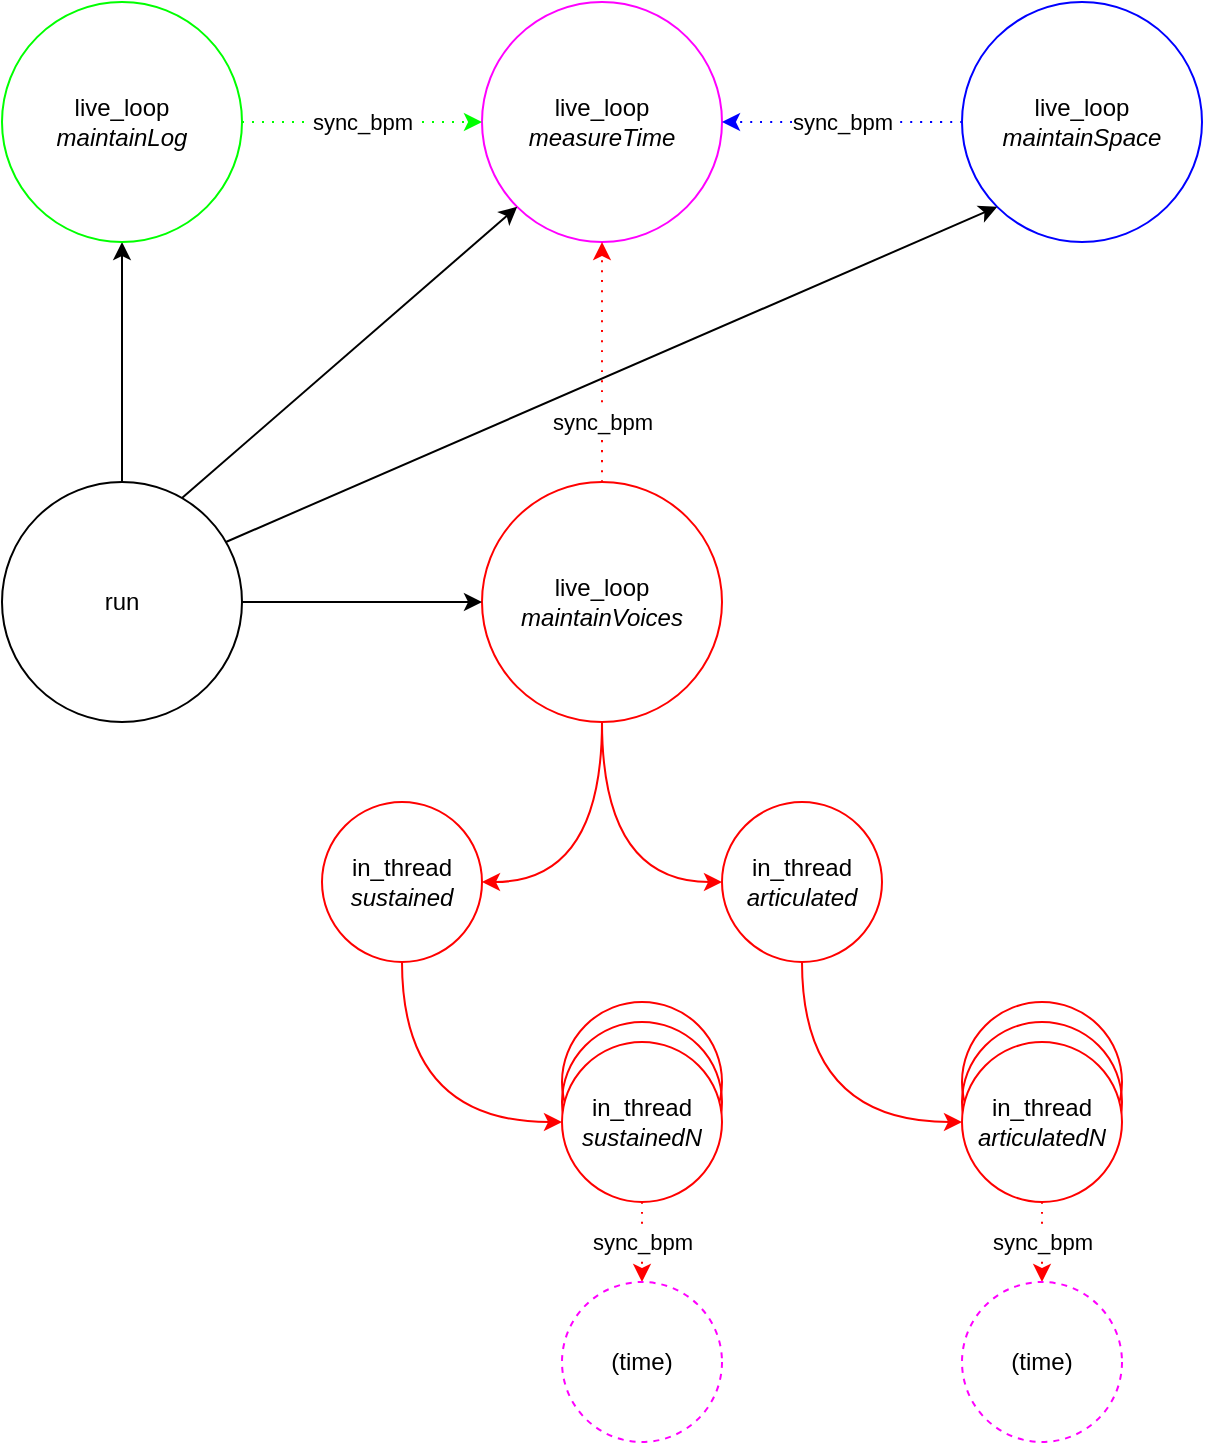 <mxfile version="14.4.3" type="device" pages="11"><diagram id="z1cCUuTjORHQkAZkEDko" name="named-threads"><mxGraphModel dx="1086" dy="846" grid="1" gridSize="10" guides="1" tooltips="1" connect="1" arrows="1" fold="1" page="1" pageScale="1" pageWidth="600" pageHeight="720" math="0" shadow="0"><root><mxCell id="0"/><mxCell id="1" parent="0"/><mxCell id="k1TA6GHP7_2ldGv0MZRx-22" value="" style="ellipse;whiteSpace=wrap;html=1;aspect=fixed;strokeColor=#FF0000;fillColor=none;" parent="1" vertex="1"><mxGeometry x="480" y="500" width="80" height="80" as="geometry"/></mxCell><mxCell id="k1TA6GHP7_2ldGv0MZRx-21" value="" style="ellipse;whiteSpace=wrap;html=1;aspect=fixed;strokeColor=#FF0000;fillColor=none;" parent="1" vertex="1"><mxGeometry x="480" y="510" width="80" height="80" as="geometry"/></mxCell><mxCell id="k1TA6GHP7_2ldGv0MZRx-5" value="live_loop&lt;br&gt;&lt;i&gt;measureTime&lt;/i&gt;" style="ellipse;whiteSpace=wrap;html=1;aspect=fixed;fillColor=none;strokeColor=#FF00FF;" parent="1" vertex="1"><mxGeometry x="240" width="120" height="120" as="geometry"/></mxCell><mxCell id="k1TA6GHP7_2ldGv0MZRx-16" style="edgeStyle=orthogonalEdgeStyle;curved=1;orthogonalLoop=1;jettySize=auto;html=1;exitX=0.5;exitY=1;exitDx=0;exitDy=0;entryX=0;entryY=0.5;entryDx=0;entryDy=0;strokeColor=#FF0000;" parent="1" source="k1TA6GHP7_2ldGv0MZRx-6" target="k1TA6GHP7_2ldGv0MZRx-14" edge="1"><mxGeometry relative="1" as="geometry"/></mxCell><mxCell id="k1TA6GHP7_2ldGv0MZRx-17" style="edgeStyle=orthogonalEdgeStyle;curved=1;orthogonalLoop=1;jettySize=auto;html=1;exitX=0.5;exitY=1;exitDx=0;exitDy=0;entryX=1;entryY=0.5;entryDx=0;entryDy=0;strokeColor=#FF0000;" parent="1" source="k1TA6GHP7_2ldGv0MZRx-6" target="k1TA6GHP7_2ldGv0MZRx-15" edge="1"><mxGeometry relative="1" as="geometry"/></mxCell><mxCell id="k1TA6GHP7_2ldGv0MZRx-6" value="live_loop&lt;br&gt;&lt;i&gt;maintainVoices&lt;/i&gt;" style="ellipse;whiteSpace=wrap;html=1;aspect=fixed;fillColor=none;strokeColor=#FF0000;" parent="1" vertex="1"><mxGeometry x="240" y="240" width="120" height="120" as="geometry"/></mxCell><mxCell id="k1TA6GHP7_2ldGv0MZRx-32" value="sync_bpm" style="edgeStyle=orthogonalEdgeStyle;curved=1;orthogonalLoop=1;jettySize=auto;html=1;exitX=0;exitY=0.5;exitDx=0;exitDy=0;entryX=1;entryY=0.5;entryDx=0;entryDy=0;strokeColor=#0000FF;dashed=1;dashPattern=1 4;" parent="1" source="k1TA6GHP7_2ldGv0MZRx-7" target="k1TA6GHP7_2ldGv0MZRx-5" edge="1"><mxGeometry relative="1" as="geometry"/></mxCell><mxCell id="k1TA6GHP7_2ldGv0MZRx-7" value="live_loop&lt;br&gt;&lt;i&gt;maintainSpace&lt;/i&gt;" style="ellipse;whiteSpace=wrap;html=1;aspect=fixed;fillColor=none;strokeColor=#0000FF;" parent="1" vertex="1"><mxGeometry x="480" width="120" height="120" as="geometry"/></mxCell><mxCell id="k1TA6GHP7_2ldGv0MZRx-19" value="" style="edgeStyle=orthogonalEdgeStyle;curved=1;orthogonalLoop=1;jettySize=auto;html=1;exitX=0.5;exitY=1;exitDx=0;exitDy=0;entryX=0;entryY=0.5;entryDx=0;entryDy=0;strokeColor=#FF0000;" parent="1" source="k1TA6GHP7_2ldGv0MZRx-14" target="k1TA6GHP7_2ldGv0MZRx-18" edge="1"><mxGeometry x="0.25" y="20" relative="1" as="geometry"><mxPoint as="offset"/></mxGeometry></mxCell><mxCell id="k1TA6GHP7_2ldGv0MZRx-14" value="in_thread&lt;br&gt;&lt;i&gt;articulated&lt;/i&gt;" style="ellipse;whiteSpace=wrap;html=1;aspect=fixed;fillColor=none;strokeColor=#FF0000;" parent="1" vertex="1"><mxGeometry x="360" y="400" width="80" height="80" as="geometry"/></mxCell><mxCell id="k1TA6GHP7_2ldGv0MZRx-15" value="in_thread&lt;br&gt;&lt;i&gt;sustained&lt;/i&gt;" style="ellipse;whiteSpace=wrap;html=1;aspect=fixed;fillColor=none;strokeColor=#FF0000;" parent="1" vertex="1"><mxGeometry x="160" y="400" width="80" height="80" as="geometry"/></mxCell><mxCell id="k1TA6GHP7_2ldGv0MZRx-35" value="sync_bpm" style="edgeStyle=orthogonalEdgeStyle;curved=1;orthogonalLoop=1;jettySize=auto;html=1;exitX=0.5;exitY=1;exitDx=0;exitDy=0;entryX=0.5;entryY=0;entryDx=0;entryDy=0;strokeColor=#FF0000;dashed=1;dashPattern=1 4;" parent="1" source="k1TA6GHP7_2ldGv0MZRx-18" target="k1TA6GHP7_2ldGv0MZRx-34" edge="1"><mxGeometry relative="1" as="geometry"/></mxCell><mxCell id="k1TA6GHP7_2ldGv0MZRx-18" value="in_thread&lt;br&gt;&lt;i&gt;articulatedN&lt;/i&gt;" style="ellipse;whiteSpace=wrap;html=1;aspect=fixed;strokeColor=#FF0000;" parent="1" vertex="1"><mxGeometry x="480" y="520" width="80" height="80" as="geometry"/></mxCell><mxCell id="k1TA6GHP7_2ldGv0MZRx-23" value="" style="ellipse;whiteSpace=wrap;html=1;aspect=fixed;strokeColor=#FF0000;fillColor=none;" parent="1" vertex="1"><mxGeometry x="280" y="500" width="80" height="80" as="geometry"/></mxCell><mxCell id="k1TA6GHP7_2ldGv0MZRx-24" value="" style="ellipse;whiteSpace=wrap;html=1;aspect=fixed;strokeColor=#FF0000;fillColor=none;" parent="1" vertex="1"><mxGeometry x="280" y="510" width="80" height="80" as="geometry"/></mxCell><mxCell id="k1TA6GHP7_2ldGv0MZRx-25" value="" style="edgeStyle=orthogonalEdgeStyle;curved=1;orthogonalLoop=1;jettySize=auto;html=1;entryX=0;entryY=0.5;entryDx=0;entryDy=0;strokeColor=#FF0000;exitX=0.5;exitY=1;exitDx=0;exitDy=0;" parent="1" source="k1TA6GHP7_2ldGv0MZRx-15" target="k1TA6GHP7_2ldGv0MZRx-26" edge="1"><mxGeometry x="0.25" y="20" relative="1" as="geometry"><mxPoint x="200" y="520" as="sourcePoint"/><mxPoint as="offset"/></mxGeometry></mxCell><mxCell id="k1TA6GHP7_2ldGv0MZRx-33" value="sync_bpm" style="edgeStyle=orthogonalEdgeStyle;curved=1;orthogonalLoop=1;jettySize=auto;html=1;exitX=0.5;exitY=1;exitDx=0;exitDy=0;entryX=0.5;entryY=0;entryDx=0;entryDy=0;strokeColor=#FF0000;dashed=1;dashPattern=1 4;" parent="1" source="k1TA6GHP7_2ldGv0MZRx-26" target="k1TA6GHP7_2ldGv0MZRx-29" edge="1"><mxGeometry relative="1" as="geometry"/></mxCell><mxCell id="k1TA6GHP7_2ldGv0MZRx-26" value="in_thread&lt;br&gt;&lt;i&gt;sustainedN&lt;/i&gt;" style="ellipse;whiteSpace=wrap;html=1;aspect=fixed;strokeColor=#FF0000;" parent="1" vertex="1"><mxGeometry x="280" y="520" width="80" height="80" as="geometry"/></mxCell><mxCell id="k1TA6GHP7_2ldGv0MZRx-29" value="(time)" style="ellipse;whiteSpace=wrap;html=1;aspect=fixed;fillColor=none;strokeColor=#FF00FF;dashed=1;" parent="1" vertex="1"><mxGeometry x="280" y="640" width="80" height="80" as="geometry"/></mxCell><mxCell id="k1TA6GHP7_2ldGv0MZRx-34" value="(time)" style="ellipse;whiteSpace=wrap;html=1;aspect=fixed;fillColor=none;strokeColor=#FF00FF;dashed=1;" parent="1" vertex="1"><mxGeometry x="480" y="640" width="80" height="80" as="geometry"/></mxCell><mxCell id="k1TA6GHP7_2ldGv0MZRx-37" style="orthogonalLoop=1;jettySize=auto;html=1;exitX=0.933;exitY=0.25;exitDx=0;exitDy=0;entryX=0;entryY=1;entryDx=0;entryDy=0;fontSize=11;exitPerimeter=0;" parent="1" source="k1TA6GHP7_2ldGv0MZRx-36" target="k1TA6GHP7_2ldGv0MZRx-7" edge="1"><mxGeometry relative="1" as="geometry"/></mxCell><mxCell id="k1TA6GHP7_2ldGv0MZRx-38" style="orthogonalLoop=1;jettySize=auto;html=1;exitX=0.75;exitY=0.067;exitDx=0;exitDy=0;entryX=0;entryY=1;entryDx=0;entryDy=0;strokeColor=#000000;fontSize=11;rounded=0;exitPerimeter=0;" parent="1" source="k1TA6GHP7_2ldGv0MZRx-36" target="k1TA6GHP7_2ldGv0MZRx-5" edge="1"><mxGeometry relative="1" as="geometry"/></mxCell><mxCell id="k1TA6GHP7_2ldGv0MZRx-39" style="edgeStyle=none;rounded=0;orthogonalLoop=1;jettySize=auto;html=1;exitX=1;exitY=0.5;exitDx=0;exitDy=0;strokeColor=#000000;fontSize=11;" parent="1" source="k1TA6GHP7_2ldGv0MZRx-36" edge="1"><mxGeometry relative="1" as="geometry"><mxPoint x="240" y="300" as="targetPoint"/></mxGeometry></mxCell><mxCell id="k1TA6GHP7_2ldGv0MZRx-42" style="edgeStyle=none;rounded=0;orthogonalLoop=1;jettySize=auto;html=1;exitX=0.5;exitY=0;exitDx=0;exitDy=0;entryX=0.5;entryY=1;entryDx=0;entryDy=0;fontSize=11;" parent="1" source="k1TA6GHP7_2ldGv0MZRx-36" target="k1TA6GHP7_2ldGv0MZRx-40" edge="1"><mxGeometry relative="1" as="geometry"/></mxCell><mxCell id="k1TA6GHP7_2ldGv0MZRx-36" value="run" style="ellipse;whiteSpace=wrap;html=1;aspect=fixed;fillColor=none;" parent="1" vertex="1"><mxGeometry y="240" width="120" height="120" as="geometry"/></mxCell><mxCell id="k1TA6GHP7_2ldGv0MZRx-41" value="sync_bpm" style="edgeStyle=none;rounded=0;orthogonalLoop=1;jettySize=auto;html=1;exitX=1;exitY=0.5;exitDx=0;exitDy=0;entryX=0;entryY=0.5;entryDx=0;entryDy=0;dashed=1;dashPattern=1 4;fontSize=11;strokeColor=#00FF00;" parent="1" source="k1TA6GHP7_2ldGv0MZRx-40" target="k1TA6GHP7_2ldGv0MZRx-5" edge="1"><mxGeometry relative="1" as="geometry"/></mxCell><mxCell id="k1TA6GHP7_2ldGv0MZRx-40" value="live_loop&lt;br&gt;&lt;i&gt;maintainLog&lt;/i&gt;" style="ellipse;whiteSpace=wrap;html=1;aspect=fixed;fillColor=none;strokeColor=#00FF00;" parent="1" vertex="1"><mxGeometry width="120" height="120" as="geometry"/></mxCell><mxCell id="k1TA6GHP7_2ldGv0MZRx-31" value="sync_bpm" style="edgeStyle=orthogonalEdgeStyle;curved=1;orthogonalLoop=1;jettySize=auto;html=1;exitX=0.5;exitY=0;exitDx=0;exitDy=0;entryX=0.5;entryY=1;entryDx=0;entryDy=0;strokeColor=#FF0000;dashed=1;dashPattern=1 4;" parent="1" source="k1TA6GHP7_2ldGv0MZRx-6" target="k1TA6GHP7_2ldGv0MZRx-5" edge="1"><mxGeometry x="-0.5" relative="1" as="geometry"><mxPoint as="offset"/></mxGeometry></mxCell></root></mxGraphModel></diagram><diagram id="AQ1QreDuRpRXbXy6VSYZ" name="time"><mxGraphModel dx="1086" dy="846" grid="1" gridSize="10" guides="1" tooltips="1" connect="1" arrows="1" fold="1" page="1" pageScale="1" pageWidth="260" pageHeight="80" math="0" shadow="0"><root><mxCell id="3iOzY4pMdNqQXuIOfaLa-0"/><mxCell id="3iOzY4pMdNqQXuIOfaLa-1" parent="3iOzY4pMdNqQXuIOfaLa-0"/><mxCell id="3iOzY4pMdNqQXuIOfaLa-2" value="" style="endArrow=none;html=1;strokeWidth=3;" parent="3iOzY4pMdNqQXuIOfaLa-1" edge="1"><mxGeometry width="50" height="50" relative="1" as="geometry"><mxPoint x="90" y="50" as="sourcePoint"/><mxPoint x="250" y="50" as="targetPoint"/></mxGeometry></mxCell><mxCell id="3iOzY4pMdNqQXuIOfaLa-3" value="" style="endArrow=none;html=1;strokeWidth=3;" parent="3iOzY4pMdNqQXuIOfaLa-1" edge="1"><mxGeometry width="50" height="50" relative="1" as="geometry"><mxPoint x="90" y="10" as="sourcePoint"/><mxPoint x="90" y="50" as="targetPoint"/></mxGeometry></mxCell><mxCell id="3iOzY4pMdNqQXuIOfaLa-4" value="" style="endArrow=none;html=1;strokeWidth=3;" parent="3iOzY4pMdNqQXuIOfaLa-1" edge="1"><mxGeometry width="50" height="50" relative="1" as="geometry"><mxPoint x="250" y="10" as="sourcePoint"/><mxPoint x="250" y="50" as="targetPoint"/></mxGeometry></mxCell><mxCell id="o8SSQvGuhVBHr7zgjJN_-2" value="" style="endArrow=none;html=1;strokeWidth=3;" parent="3iOzY4pMdNqQXuIOfaLa-1" edge="1"><mxGeometry width="50" height="50" relative="1" as="geometry"><mxPoint x="90" y="100" as="sourcePoint"/><mxPoint x="250" y="100" as="targetPoint"/></mxGeometry></mxCell><mxCell id="o8SSQvGuhVBHr7zgjJN_-3" value="0" style="endArrow=none;html=1;strokeWidth=3;" parent="3iOzY4pMdNqQXuIOfaLa-1" edge="1"><mxGeometry width="50" height="50" relative="1" as="geometry"><mxPoint x="90" y="60" as="sourcePoint"/><mxPoint x="90" y="100" as="targetPoint"/></mxGeometry></mxCell><mxCell id="o8SSQvGuhVBHr7zgjJN_-4" value="4" style="endArrow=none;html=1;strokeWidth=3;" parent="3iOzY4pMdNqQXuIOfaLa-1" edge="1"><mxGeometry width="50" height="50" relative="1" as="geometry"><mxPoint x="250" y="60" as="sourcePoint"/><mxPoint x="250" y="100" as="targetPoint"/></mxGeometry></mxCell><mxCell id="o8SSQvGuhVBHr7zgjJN_-5" value="1" style="endArrow=none;html=1;strokeWidth=2;" parent="3iOzY4pMdNqQXuIOfaLa-1" edge="1"><mxGeometry width="50" height="50" relative="1" as="geometry"><mxPoint x="130" y="70" as="sourcePoint"/><mxPoint x="130" y="100" as="targetPoint"/></mxGeometry></mxCell><mxCell id="o8SSQvGuhVBHr7zgjJN_-6" value="2" style="endArrow=none;html=1;strokeWidth=2;" parent="3iOzY4pMdNqQXuIOfaLa-1" edge="1"><mxGeometry width="50" height="50" relative="1" as="geometry"><mxPoint x="170" y="70" as="sourcePoint"/><mxPoint x="170" y="100" as="targetPoint"/></mxGeometry></mxCell><mxCell id="o8SSQvGuhVBHr7zgjJN_-7" value="3" style="endArrow=none;html=1;strokeWidth=2;" parent="3iOzY4pMdNqQXuIOfaLa-1" edge="1"><mxGeometry width="50" height="50" relative="1" as="geometry"><mxPoint x="210" y="70" as="sourcePoint"/><mxPoint x="210" y="100" as="targetPoint"/></mxGeometry></mxCell><mxCell id="o8SSQvGuhVBHr7zgjJN_-20" value="" style="endArrow=none;html=1;strokeWidth=3;" parent="3iOzY4pMdNqQXuIOfaLa-1" edge="1"><mxGeometry width="50" height="50" relative="1" as="geometry"><mxPoint x="90" y="150" as="sourcePoint"/><mxPoint x="250" y="150" as="targetPoint"/></mxGeometry></mxCell><mxCell id="o8SSQvGuhVBHr7zgjJN_-21" value="0" style="endArrow=none;html=1;strokeWidth=3;" parent="3iOzY4pMdNqQXuIOfaLa-1" edge="1"><mxGeometry width="50" height="50" relative="1" as="geometry"><mxPoint x="90" y="110" as="sourcePoint"/><mxPoint x="90" y="150" as="targetPoint"/></mxGeometry></mxCell><mxCell id="o8SSQvGuhVBHr7zgjJN_-22" value="0" style="endArrow=none;html=1;strokeWidth=3;" parent="3iOzY4pMdNqQXuIOfaLa-1" edge="1"><mxGeometry width="50" height="50" relative="1" as="geometry"><mxPoint x="250" y="110" as="sourcePoint"/><mxPoint x="250" y="150" as="targetPoint"/></mxGeometry></mxCell><mxCell id="o8SSQvGuhVBHr7zgjJN_-23" value="0" style="endArrow=none;html=1;strokeWidth=2;" parent="3iOzY4pMdNqQXuIOfaLa-1" edge="1"><mxGeometry width="50" height="50" relative="1" as="geometry"><mxPoint x="130" y="120" as="sourcePoint"/><mxPoint x="130" y="150" as="targetPoint"/></mxGeometry></mxCell><mxCell id="o8SSQvGuhVBHr7zgjJN_-24" value="0" style="endArrow=none;html=1;strokeWidth=2;" parent="3iOzY4pMdNqQXuIOfaLa-1" edge="1"><mxGeometry width="50" height="50" relative="1" as="geometry"><mxPoint x="170" y="120" as="sourcePoint"/><mxPoint x="170" y="150" as="targetPoint"/></mxGeometry></mxCell><mxCell id="o8SSQvGuhVBHr7zgjJN_-25" value="0" style="endArrow=none;html=1;strokeWidth=2;" parent="3iOzY4pMdNqQXuIOfaLa-1" edge="1"><mxGeometry width="50" height="50" relative="1" as="geometry"><mxPoint x="210" y="120" as="sourcePoint"/><mxPoint x="210" y="150" as="targetPoint"/></mxGeometry></mxCell><mxCell id="o8SSQvGuhVBHr7zgjJN_-26" value="1" style="endArrow=none;html=1;" parent="3iOzY4pMdNqQXuIOfaLa-1" edge="1"><mxGeometry width="50" height="50" relative="1" as="geometry"><mxPoint x="100" y="130" as="sourcePoint"/><mxPoint x="100" y="150" as="targetPoint"/></mxGeometry></mxCell><mxCell id="o8SSQvGuhVBHr7zgjJN_-27" value="2" style="endArrow=none;html=1;" parent="3iOzY4pMdNqQXuIOfaLa-1" edge="1"><mxGeometry width="50" height="50" relative="1" as="geometry"><mxPoint x="110" y="130" as="sourcePoint"/><mxPoint x="110" y="150" as="targetPoint"/></mxGeometry></mxCell><mxCell id="o8SSQvGuhVBHr7zgjJN_-28" value="3" style="endArrow=none;html=1;" parent="3iOzY4pMdNqQXuIOfaLa-1" edge="1"><mxGeometry width="50" height="50" relative="1" as="geometry"><mxPoint x="120" y="130" as="sourcePoint"/><mxPoint x="120" y="150" as="targetPoint"/></mxGeometry></mxCell><mxCell id="o8SSQvGuhVBHr7zgjJN_-29" value="1" style="endArrow=none;html=1;" parent="3iOzY4pMdNqQXuIOfaLa-1" edge="1"><mxGeometry width="50" height="50" relative="1" as="geometry"><mxPoint x="140" y="130" as="sourcePoint"/><mxPoint x="140" y="150" as="targetPoint"/></mxGeometry></mxCell><mxCell id="o8SSQvGuhVBHr7zgjJN_-30" value="2" style="endArrow=none;html=1;" parent="3iOzY4pMdNqQXuIOfaLa-1" edge="1"><mxGeometry width="50" height="50" relative="1" as="geometry"><mxPoint x="150" y="130" as="sourcePoint"/><mxPoint x="150" y="150" as="targetPoint"/></mxGeometry></mxCell><mxCell id="o8SSQvGuhVBHr7zgjJN_-31" value="3" style="endArrow=none;html=1;" parent="3iOzY4pMdNqQXuIOfaLa-1" edge="1"><mxGeometry width="50" height="50" relative="1" as="geometry"><mxPoint x="160" y="130" as="sourcePoint"/><mxPoint x="160" y="150" as="targetPoint"/></mxGeometry></mxCell><mxCell id="o8SSQvGuhVBHr7zgjJN_-32" value="1" style="endArrow=none;html=1;" parent="3iOzY4pMdNqQXuIOfaLa-1" edge="1"><mxGeometry width="50" height="50" relative="1" as="geometry"><mxPoint x="180" y="130" as="sourcePoint"/><mxPoint x="180" y="150" as="targetPoint"/></mxGeometry></mxCell><mxCell id="o8SSQvGuhVBHr7zgjJN_-33" value="2" style="endArrow=none;html=1;" parent="3iOzY4pMdNqQXuIOfaLa-1" edge="1"><mxGeometry width="50" height="50" relative="1" as="geometry"><mxPoint x="190" y="130" as="sourcePoint"/><mxPoint x="190" y="150" as="targetPoint"/></mxGeometry></mxCell><mxCell id="o8SSQvGuhVBHr7zgjJN_-34" value="3" style="endArrow=none;html=1;" parent="3iOzY4pMdNqQXuIOfaLa-1" edge="1"><mxGeometry width="50" height="50" relative="1" as="geometry"><mxPoint x="200" y="130" as="sourcePoint"/><mxPoint x="200" y="150" as="targetPoint"/></mxGeometry></mxCell><mxCell id="o8SSQvGuhVBHr7zgjJN_-35" value="1" style="endArrow=none;html=1;" parent="3iOzY4pMdNqQXuIOfaLa-1" edge="1"><mxGeometry width="50" height="50" relative="1" as="geometry"><mxPoint x="220" y="130" as="sourcePoint"/><mxPoint x="220" y="150" as="targetPoint"/></mxGeometry></mxCell><mxCell id="o8SSQvGuhVBHr7zgjJN_-36" value="2" style="endArrow=none;html=1;" parent="3iOzY4pMdNqQXuIOfaLa-1" edge="1"><mxGeometry width="50" height="50" relative="1" as="geometry"><mxPoint x="230" y="130" as="sourcePoint"/><mxPoint x="230" y="150" as="targetPoint"/></mxGeometry></mxCell><mxCell id="o8SSQvGuhVBHr7zgjJN_-37" value="3" style="endArrow=none;html=1;" parent="3iOzY4pMdNqQXuIOfaLa-1" edge="1"><mxGeometry width="50" height="50" relative="1" as="geometry"><mxPoint x="240" y="130" as="sourcePoint"/><mxPoint x="240" y="150" as="targetPoint"/></mxGeometry></mxCell><mxCell id="o8SSQvGuhVBHr7zgjJN_-38" value="Measure" style="text;html=1;strokeColor=none;fillColor=none;align=center;verticalAlign=middle;whiteSpace=wrap;rounded=0;" parent="3iOzY4pMdNqQXuIOfaLa-1" vertex="1"><mxGeometry x="10" y="20" width="70" height="20" as="geometry"/></mxCell><mxCell id="o8SSQvGuhVBHr7zgjJN_-39" value="Units" style="text;html=1;strokeColor=none;fillColor=none;align=center;verticalAlign=middle;whiteSpace=wrap;rounded=0;" parent="3iOzY4pMdNqQXuIOfaLa-1" vertex="1"><mxGeometry x="10" y="70" width="70" height="20" as="geometry"/></mxCell><mxCell id="o8SSQvGuhVBHr7zgjJN_-40" value="Subunits" style="text;html=1;strokeColor=none;fillColor=none;align=center;verticalAlign=middle;whiteSpace=wrap;rounded=0;" parent="3iOzY4pMdNqQXuIOfaLa-1" vertex="1"><mxGeometry x="10" y="120" width="70" height="20" as="geometry"/></mxCell></root></mxGraphModel></diagram><diagram name="space-domain" id="miJO7Rpjd3mxZoNnNTRK"><mxGraphModel dx="1086" dy="846" grid="1" gridSize="10" guides="1" tooltips="1" connect="1" arrows="1" fold="1" page="1" pageScale="1" pageWidth="200" pageHeight="80" math="0" shadow="0"><root><mxCell id="hu8dLrlopW4RTu_oBLa3-0"/><mxCell id="hu8dLrlopW4RTu_oBLa3-1" parent="hu8dLrlopW4RTu_oBLa3-0"/><mxCell id="hu8dLrlopW4RTu_oBLa3-5" value="4: G" style="endArrow=none;html=1;strokeWidth=1;fontSize=8;" parent="hu8dLrlopW4RTu_oBLa3-1" edge="1"><mxGeometry width="50" height="50" relative="1" as="geometry"><mxPoint x="20" y="30" as="sourcePoint"/><mxPoint x="180" y="30" as="targetPoint"/></mxGeometry></mxCell><mxCell id="hu8dLrlopW4RTu_oBLa3-6" value="3: F" style="endArrow=none;html=1;strokeWidth=1;fontSize=8;" parent="hu8dLrlopW4RTu_oBLa3-1" edge="1"><mxGeometry width="50" height="50" relative="1" as="geometry"><mxPoint x="20" y="40" as="sourcePoint"/><mxPoint x="180" y="40" as="targetPoint"/></mxGeometry></mxCell><mxCell id="hu8dLrlopW4RTu_oBLa3-7" value="2: E" style="endArrow=none;html=1;strokeWidth=1;fontSize=8;" parent="hu8dLrlopW4RTu_oBLa3-1" edge="1"><mxGeometry width="50" height="50" relative="1" as="geometry"><mxPoint x="20" y="50" as="sourcePoint"/><mxPoint x="180" y="50" as="targetPoint"/></mxGeometry></mxCell><mxCell id="hu8dLrlopW4RTu_oBLa3-8" value="1: D" style="endArrow=none;html=1;strokeWidth=1;fontSize=8;" parent="hu8dLrlopW4RTu_oBLa3-1" edge="1"><mxGeometry width="50" height="50" relative="1" as="geometry"><mxPoint x="20" y="60" as="sourcePoint"/><mxPoint x="180" y="60" as="targetPoint"/></mxGeometry></mxCell><mxCell id="hu8dLrlopW4RTu_oBLa3-19" value="0: C" style="endArrow=none;html=1;strokeWidth=1;fontSize=8;" parent="hu8dLrlopW4RTu_oBLa3-1" edge="1"><mxGeometry width="50" height="50" relative="1" as="geometry"><mxPoint x="20" y="70" as="sourcePoint"/><mxPoint x="180" y="70" as="targetPoint"/></mxGeometry></mxCell><mxCell id="ltScYuF2SXgsKfGHIPu9-0" value="f" style="endArrow=classic;html=1;fontStyle=2" parent="hu8dLrlopW4RTu_oBLa3-1" edge="1"><mxGeometry x="1" y="10" width="50" height="50" relative="1" as="geometry"><mxPoint x="20" y="70" as="sourcePoint"/><mxPoint x="20" y="20" as="targetPoint"/><mxPoint x="10" y="-10" as="offset"/></mxGeometry></mxCell></root></mxGraphModel></diagram><diagram id="yaYL1oSJ0U5DJsirqmfR" name="motif"><mxGraphModel dx="1086" dy="846" grid="1" gridSize="10" guides="1" tooltips="1" connect="1" arrows="1" fold="1" page="1" pageScale="1" pageWidth="200" pageHeight="80" math="0" shadow="0"><root><mxCell id="Pkhz4EAhyFJ-O7vkKpQ3-0"/><mxCell id="Pkhz4EAhyFJ-O7vkKpQ3-1" parent="Pkhz4EAhyFJ-O7vkKpQ3-0"/><mxCell id="Pkhz4EAhyFJ-O7vkKpQ3-2" value="-1, 2" style="endArrow=none;html=1;strokeWidth=10;labelBorderColor=#FFFFFF;" parent="Pkhz4EAhyFJ-O7vkKpQ3-1" edge="1"><mxGeometry y="-10" width="50" height="50" relative="1" as="geometry"><mxPoint x="80" y="60" as="sourcePoint"/><mxPoint x="120" y="60" as="targetPoint"/><mxPoint as="offset"/></mxGeometry></mxCell><mxCell id="Pkhz4EAhyFJ-O7vkKpQ3-4" value="1, 3" style="endArrow=none;html=1;strokeWidth=10;" parent="Pkhz4EAhyFJ-O7vkKpQ3-1" edge="1"><mxGeometry y="-10" width="50" height="50" relative="1" as="geometry"><mxPoint x="120" y="20" as="sourcePoint"/><mxPoint x="180" y="20" as="targetPoint"/><mxPoint as="offset"/></mxGeometry></mxCell><mxCell id="qM3NS44HSaJVh-2qSE-7-0" value="" style="endArrow=none;html=1;dashed=1;" parent="Pkhz4EAhyFJ-O7vkKpQ3-1" edge="1"><mxGeometry width="50" height="50" relative="1" as="geometry"><mxPoint x="20" y="40" as="sourcePoint"/><mxPoint x="180" y="40" as="targetPoint"/></mxGeometry></mxCell><mxCell id="Pkhz4EAhyFJ-O7vkKpQ3-3" value="0, 3" style="endArrow=none;html=1;strokeWidth=10;" parent="Pkhz4EAhyFJ-O7vkKpQ3-1" edge="1"><mxGeometry y="-10" width="50" height="50" relative="1" as="geometry"><mxPoint x="20" y="40" as="sourcePoint"/><mxPoint x="80" y="40" as="targetPoint"/><mxPoint as="offset"/></mxGeometry></mxCell></root></mxGraphModel></diagram><diagram name="synthesis" id="_G_kLHpTA2sTo2813rbt"><mxGraphModel dx="252" dy="197" grid="1" gridSize="10" guides="1" tooltips="1" connect="1" arrows="1" fold="1" page="1" pageScale="1" pageWidth="200" pageHeight="80" math="0" shadow="0"><root><mxCell id="O-lKKJzybUcVnktP1PuJ-0"/><mxCell id="O-lKKJzybUcVnktP1PuJ-1" parent="O-lKKJzybUcVnktP1PuJ-0"/><mxCell id="O-lKKJzybUcVnktP1PuJ-2" value="" style="endArrow=none;html=1;strokeWidth=10;" parent="O-lKKJzybUcVnktP1PuJ-1" edge="1"><mxGeometry width="50" height="50" relative="1" as="geometry"><mxPoint x="70" y="70" as="sourcePoint"/><mxPoint x="110" y="70" as="targetPoint"/></mxGeometry></mxCell><mxCell id="O-lKKJzybUcVnktP1PuJ-3" value="" style="endArrow=none;html=1;strokeWidth=10;" parent="O-lKKJzybUcVnktP1PuJ-1" edge="1"><mxGeometry width="50" height="50" relative="1" as="geometry"><mxPoint x="10" y="50" as="sourcePoint"/><mxPoint x="70" y="50" as="targetPoint"/></mxGeometry></mxCell><mxCell id="O-lKKJzybUcVnktP1PuJ-4" value="" style="endArrow=none;html=1;strokeWidth=10;" parent="O-lKKJzybUcVnktP1PuJ-1" edge="1"><mxGeometry width="50" height="50" relative="1" as="geometry"><mxPoint x="110" y="30" as="sourcePoint"/><mxPoint x="170" y="30" as="targetPoint"/></mxGeometry></mxCell><mxCell id="O-lKKJzybUcVnktP1PuJ-5" value="" style="endArrow=none;html=1;strokeWidth=1;" parent="O-lKKJzybUcVnktP1PuJ-1" edge="1"><mxGeometry width="50" height="50" relative="1" as="geometry"><mxPoint x="10" y="30" as="sourcePoint"/><mxPoint x="170" y="30" as="targetPoint"/></mxGeometry></mxCell><mxCell id="O-lKKJzybUcVnktP1PuJ-6" value="" style="endArrow=none;html=1;strokeWidth=1;" parent="O-lKKJzybUcVnktP1PuJ-1" edge="1"><mxGeometry width="50" height="50" relative="1" as="geometry"><mxPoint x="10" y="40" as="sourcePoint"/><mxPoint x="170" y="40" as="targetPoint"/></mxGeometry></mxCell><mxCell id="O-lKKJzybUcVnktP1PuJ-7" value="" style="endArrow=none;html=1;strokeWidth=1;" parent="O-lKKJzybUcVnktP1PuJ-1" edge="1"><mxGeometry width="50" height="50" relative="1" as="geometry"><mxPoint x="10" y="50" as="sourcePoint"/><mxPoint x="170" y="50" as="targetPoint"/></mxGeometry></mxCell><mxCell id="O-lKKJzybUcVnktP1PuJ-8" value="" style="endArrow=none;html=1;strokeWidth=1;" parent="O-lKKJzybUcVnktP1PuJ-1" edge="1"><mxGeometry width="50" height="50" relative="1" as="geometry"><mxPoint x="10" y="60" as="sourcePoint"/><mxPoint x="170" y="60" as="targetPoint"/></mxGeometry></mxCell><mxCell id="O-lKKJzybUcVnktP1PuJ-9" value="t" style="endArrow=classic;html=1;strokeWidth=1;fontStyle=2;startArrow=none;startFill=0;endFill=1;" parent="O-lKKJzybUcVnktP1PuJ-1" edge="1"><mxGeometry x="1" y="10" width="50" height="50" relative="1" as="geometry"><mxPoint x="10" y="70" as="sourcePoint"/><mxPoint x="180" y="70" as="targetPoint"/><mxPoint x="10" y="10" as="offset"/></mxGeometry></mxCell><mxCell id="O-lKKJzybUcVnktP1PuJ-10" value="f" style="endArrow=classic;html=1;strokeWidth=1;verticalAlign=middle;labelPosition=center;verticalLabelPosition=middle;align=center;fontStyle=2;endFill=1;" parent="O-lKKJzybUcVnktP1PuJ-1" edge="1"><mxGeometry x="1" y="10" width="50" height="50" relative="1" as="geometry"><mxPoint x="10" y="70" as="sourcePoint"/><mxPoint x="10" y="20" as="targetPoint"/><mxPoint x="10" y="-10" as="offset"/></mxGeometry></mxCell><mxCell id="O-lKKJzybUcVnktP1PuJ-11" value="" style="endArrow=none;html=1;strokeWidth=1;" parent="O-lKKJzybUcVnktP1PuJ-1" edge="1"><mxGeometry width="50" height="50" relative="1" as="geometry"><mxPoint x="30" y="70" as="sourcePoint"/><mxPoint x="30" y="30" as="targetPoint"/></mxGeometry></mxCell><mxCell id="O-lKKJzybUcVnktP1PuJ-12" value="" style="endArrow=none;html=1;strokeWidth=1;" parent="O-lKKJzybUcVnktP1PuJ-1" edge="1"><mxGeometry width="50" height="50" relative="1" as="geometry"><mxPoint x="50" y="70" as="sourcePoint"/><mxPoint x="50" y="30" as="targetPoint"/></mxGeometry></mxCell><mxCell id="O-lKKJzybUcVnktP1PuJ-13" value="" style="endArrow=none;html=1;strokeWidth=1;" parent="O-lKKJzybUcVnktP1PuJ-1" edge="1"><mxGeometry width="50" height="50" relative="1" as="geometry"><mxPoint x="70" y="70" as="sourcePoint"/><mxPoint x="70" y="30" as="targetPoint"/></mxGeometry></mxCell><mxCell id="O-lKKJzybUcVnktP1PuJ-14" value="" style="endArrow=none;html=1;strokeWidth=1;" parent="O-lKKJzybUcVnktP1PuJ-1" edge="1"><mxGeometry width="50" height="50" relative="1" as="geometry"><mxPoint x="90" y="70" as="sourcePoint"/><mxPoint x="90" y="30" as="targetPoint"/></mxGeometry></mxCell><mxCell id="O-lKKJzybUcVnktP1PuJ-15" value="" style="endArrow=none;html=1;strokeWidth=1;" parent="O-lKKJzybUcVnktP1PuJ-1" edge="1"><mxGeometry width="50" height="50" relative="1" as="geometry"><mxPoint x="110" y="70" as="sourcePoint"/><mxPoint x="110" y="30" as="targetPoint"/></mxGeometry></mxCell><mxCell id="O-lKKJzybUcVnktP1PuJ-16" value="" style="endArrow=none;html=1;strokeWidth=1;" parent="O-lKKJzybUcVnktP1PuJ-1" edge="1"><mxGeometry width="50" height="50" relative="1" as="geometry"><mxPoint x="130" y="70" as="sourcePoint"/><mxPoint x="130" y="30" as="targetPoint"/></mxGeometry></mxCell><mxCell id="O-lKKJzybUcVnktP1PuJ-17" value="" style="endArrow=none;html=1;strokeWidth=1;" parent="O-lKKJzybUcVnktP1PuJ-1" edge="1"><mxGeometry width="50" height="50" relative="1" as="geometry"><mxPoint x="150" y="70" as="sourcePoint"/><mxPoint x="150" y="30" as="targetPoint"/></mxGeometry></mxCell><mxCell id="O-lKKJzybUcVnktP1PuJ-18" value="" style="endArrow=none;html=1;strokeWidth=1;" parent="O-lKKJzybUcVnktP1PuJ-1" edge="1"><mxGeometry width="50" height="50" relative="1" as="geometry"><mxPoint x="170" y="70" as="sourcePoint"/><mxPoint x="170" y="30" as="targetPoint"/></mxGeometry></mxCell></root></mxGraphModel></diagram><diagram name="consonance" id="dZetOhlI8bjFOYPIZxD2"><mxGraphModel dx="1085" dy="925" grid="1" gridSize="10" guides="1" tooltips="1" connect="1" arrows="1" fold="1" page="1" pageScale="1" pageWidth="210" pageHeight="80" math="0" shadow="0"><root><mxCell id="aReN-WRcMQNKV-u_CZ27-0"/><mxCell id="aReN-WRcMQNKV-u_CZ27-1" parent="aReN-WRcMQNKV-u_CZ27-0"/><mxCell id="aReN-WRcMQNKV-u_CZ27-2" value="" style="endArrow=none;html=1;strokeWidth=10;" parent="aReN-WRcMQNKV-u_CZ27-1" edge="1"><mxGeometry width="50" height="50" relative="1" as="geometry"><mxPoint x="80" y="70" as="sourcePoint"/><mxPoint x="120" y="70" as="targetPoint"/></mxGeometry></mxCell><mxCell id="aReN-WRcMQNKV-u_CZ27-4" value="" style="endArrow=none;html=1;strokeWidth=10;" parent="aReN-WRcMQNKV-u_CZ27-1" edge="1"><mxGeometry width="50" height="50" relative="1" as="geometry"><mxPoint x="120" y="30" as="sourcePoint"/><mxPoint x="180" y="30" as="targetPoint"/></mxGeometry></mxCell><mxCell id="aReN-WRcMQNKV-u_CZ27-5" value="" style="endArrow=none;html=1;strokeWidth=1;" parent="aReN-WRcMQNKV-u_CZ27-1" edge="1"><mxGeometry width="50" height="50" relative="1" as="geometry"><mxPoint x="20" y="30" as="sourcePoint"/><mxPoint x="180" y="30" as="targetPoint"/></mxGeometry></mxCell><mxCell id="aReN-WRcMQNKV-u_CZ27-6" value="" style="endArrow=none;html=1;strokeWidth=1;" parent="aReN-WRcMQNKV-u_CZ27-1" edge="1"><mxGeometry width="50" height="50" relative="1" as="geometry"><mxPoint x="20" y="40" as="sourcePoint"/><mxPoint x="180" y="40" as="targetPoint"/></mxGeometry></mxCell><mxCell id="aReN-WRcMQNKV-u_CZ27-7" value="" style="endArrow=none;html=1;strokeWidth=1;" parent="aReN-WRcMQNKV-u_CZ27-1" edge="1"><mxGeometry width="50" height="50" relative="1" as="geometry"><mxPoint x="20" y="50" as="sourcePoint"/><mxPoint x="180" y="50" as="targetPoint"/></mxGeometry></mxCell><mxCell id="aReN-WRcMQNKV-u_CZ27-8" value="" style="endArrow=none;html=1;strokeWidth=1;" parent="aReN-WRcMQNKV-u_CZ27-1" edge="1"><mxGeometry width="50" height="50" relative="1" as="geometry"><mxPoint x="20" y="60" as="sourcePoint"/><mxPoint x="180" y="60" as="targetPoint"/></mxGeometry></mxCell><mxCell id="aReN-WRcMQNKV-u_CZ27-9" value="t" style="endArrow=classic;html=1;strokeWidth=1;fontStyle=2;endFill=1;" parent="aReN-WRcMQNKV-u_CZ27-1" edge="1"><mxGeometry x="1" y="10" width="50" height="50" relative="1" as="geometry"><mxPoint x="20" y="70" as="sourcePoint"/><mxPoint x="190" y="70" as="targetPoint"/><mxPoint x="10" y="10" as="offset"/></mxGeometry></mxCell><mxCell id="aReN-WRcMQNKV-u_CZ27-10" value="f" style="endArrow=classic;html=1;strokeWidth=1;verticalAlign=middle;labelPosition=center;verticalLabelPosition=middle;align=center;fontStyle=2;endFill=1;" parent="aReN-WRcMQNKV-u_CZ27-1" edge="1"><mxGeometry x="1" y="10" width="50" height="50" relative="1" as="geometry"><mxPoint x="20" y="70" as="sourcePoint"/><mxPoint x="20" y="-60" as="targetPoint"/><mxPoint x="10" y="-10" as="offset"/></mxGeometry></mxCell><mxCell id="aReN-WRcMQNKV-u_CZ27-11" value="" style="endArrow=none;html=1;strokeWidth=1;" parent="aReN-WRcMQNKV-u_CZ27-1" edge="1"><mxGeometry width="50" height="50" relative="1" as="geometry"><mxPoint x="40" y="70" as="sourcePoint"/><mxPoint x="40" y="-50" as="targetPoint"/></mxGeometry></mxCell><mxCell id="aReN-WRcMQNKV-u_CZ27-12" value="" style="endArrow=none;html=1;strokeWidth=1;" parent="aReN-WRcMQNKV-u_CZ27-1" edge="1"><mxGeometry width="50" height="50" relative="1" as="geometry"><mxPoint x="60" y="70" as="sourcePoint"/><mxPoint x="60" y="-50" as="targetPoint"/></mxGeometry></mxCell><mxCell id="aReN-WRcMQNKV-u_CZ27-13" value="" style="endArrow=none;html=1;strokeWidth=1;" parent="aReN-WRcMQNKV-u_CZ27-1" edge="1"><mxGeometry width="50" height="50" relative="1" as="geometry"><mxPoint x="80" y="70" as="sourcePoint"/><mxPoint x="80" y="-50" as="targetPoint"/></mxGeometry></mxCell><mxCell id="aReN-WRcMQNKV-u_CZ27-14" value="" style="endArrow=none;html=1;strokeWidth=1;" parent="aReN-WRcMQNKV-u_CZ27-1" edge="1"><mxGeometry width="50" height="50" relative="1" as="geometry"><mxPoint x="100" y="70" as="sourcePoint"/><mxPoint x="100" y="-50" as="targetPoint"/></mxGeometry></mxCell><mxCell id="aReN-WRcMQNKV-u_CZ27-15" value="" style="endArrow=none;html=1;strokeWidth=1;" parent="aReN-WRcMQNKV-u_CZ27-1" edge="1"><mxGeometry width="50" height="50" relative="1" as="geometry"><mxPoint x="120" y="70" as="sourcePoint"/><mxPoint x="120" y="-50" as="targetPoint"/></mxGeometry></mxCell><mxCell id="aReN-WRcMQNKV-u_CZ27-16" value="" style="endArrow=none;html=1;strokeWidth=1;" parent="aReN-WRcMQNKV-u_CZ27-1" edge="1"><mxGeometry width="50" height="50" relative="1" as="geometry"><mxPoint x="140" y="70" as="sourcePoint"/><mxPoint x="140" y="-50" as="targetPoint"/></mxGeometry></mxCell><mxCell id="aReN-WRcMQNKV-u_CZ27-17" value="" style="endArrow=none;html=1;strokeWidth=1;" parent="aReN-WRcMQNKV-u_CZ27-1" edge="1"><mxGeometry width="50" height="50" relative="1" as="geometry"><mxPoint x="160" y="70" as="sourcePoint"/><mxPoint x="160" y="-50" as="targetPoint"/></mxGeometry></mxCell><mxCell id="aReN-WRcMQNKV-u_CZ27-18" value="" style="endArrow=none;html=1;strokeWidth=1;" parent="aReN-WRcMQNKV-u_CZ27-1" edge="1"><mxGeometry width="50" height="50" relative="1" as="geometry"><mxPoint x="180" y="70" as="sourcePoint"/><mxPoint x="180" y="-50" as="targetPoint"/></mxGeometry></mxCell><mxCell id="aReN-WRcMQNKV-u_CZ27-34" value="" style="endArrow=none;html=1;strokeWidth=1;" parent="aReN-WRcMQNKV-u_CZ27-1" edge="1"><mxGeometry width="50" height="50" relative="1" as="geometry"><mxPoint x="20" y="20" as="sourcePoint"/><mxPoint x="180" y="20" as="targetPoint"/></mxGeometry></mxCell><mxCell id="aReN-WRcMQNKV-u_CZ27-35" value="" style="endArrow=none;html=1;strokeWidth=1;" parent="aReN-WRcMQNKV-u_CZ27-1" edge="1"><mxGeometry width="50" height="50" relative="1" as="geometry"><mxPoint x="20" y="10" as="sourcePoint"/><mxPoint x="180" y="10" as="targetPoint"/></mxGeometry></mxCell><mxCell id="aReN-WRcMQNKV-u_CZ27-36" value="" style="endArrow=none;html=1;strokeWidth=1;" parent="aReN-WRcMQNKV-u_CZ27-1" edge="1"><mxGeometry width="50" height="50" relative="1" as="geometry"><mxPoint x="20" as="sourcePoint"/><mxPoint x="180" as="targetPoint"/></mxGeometry></mxCell><mxCell id="aReN-WRcMQNKV-u_CZ27-37" value="" style="endArrow=none;html=1;strokeWidth=1;" parent="aReN-WRcMQNKV-u_CZ27-1" edge="1"><mxGeometry width="50" height="50" relative="1" as="geometry"><mxPoint x="20" y="-10" as="sourcePoint"/><mxPoint x="180" y="-10" as="targetPoint"/></mxGeometry></mxCell><mxCell id="aReN-WRcMQNKV-u_CZ27-38" value="" style="endArrow=none;html=1;strokeWidth=1;" parent="aReN-WRcMQNKV-u_CZ27-1" edge="1"><mxGeometry width="50" height="50" relative="1" as="geometry"><mxPoint x="20" y="-20" as="sourcePoint"/><mxPoint x="180" y="-20" as="targetPoint"/></mxGeometry></mxCell><mxCell id="aReN-WRcMQNKV-u_CZ27-39" value="" style="endArrow=none;html=1;strokeWidth=1;" parent="aReN-WRcMQNKV-u_CZ27-1" edge="1"><mxGeometry width="50" height="50" relative="1" as="geometry"><mxPoint x="20" y="-30" as="sourcePoint"/><mxPoint x="180" y="-30" as="targetPoint"/></mxGeometry></mxCell><mxCell id="aReN-WRcMQNKV-u_CZ27-40" value="" style="endArrow=none;html=1;strokeWidth=1;" parent="aReN-WRcMQNKV-u_CZ27-1" edge="1"><mxGeometry width="50" height="50" relative="1" as="geometry"><mxPoint x="20" y="-40" as="sourcePoint"/><mxPoint x="180" y="-40" as="targetPoint"/></mxGeometry></mxCell><mxCell id="aReN-WRcMQNKV-u_CZ27-41" value="" style="endArrow=none;html=1;strokeWidth=1;" parent="aReN-WRcMQNKV-u_CZ27-1" edge="1"><mxGeometry width="50" height="50" relative="1" as="geometry"><mxPoint x="20" y="-50" as="sourcePoint"/><mxPoint x="180" y="-50" as="targetPoint"/></mxGeometry></mxCell><mxCell id="aReN-WRcMQNKV-u_CZ27-43" value="G" style="endArrow=none;html=1;strokeWidth=10;strokeColor=#0000FF;labelBorderColor=#FFFFFF;fontStyle=1" parent="aReN-WRcMQNKV-u_CZ27-1" edge="1"><mxGeometry x="-1" y="-10" width="50" height="50" relative="1" as="geometry"><mxPoint x="20" y="10" as="sourcePoint"/><mxPoint x="60" y="10" as="targetPoint"/><mxPoint x="-10" y="-10" as="offset"/></mxGeometry></mxCell><mxCell id="aReN-WRcMQNKV-u_CZ27-44" value="" style="endArrow=none;html=1;strokeWidth=10;strokeColor=#0000FF;" parent="aReN-WRcMQNKV-u_CZ27-1" edge="1"><mxGeometry width="50" height="50" relative="1" as="geometry"><mxPoint x="60" y="20" as="sourcePoint"/><mxPoint x="100" y="20" as="targetPoint"/></mxGeometry></mxCell><mxCell id="aReN-WRcMQNKV-u_CZ27-45" value="" style="endArrow=none;html=1;strokeWidth=10;strokeColor=#0000FF;" parent="aReN-WRcMQNKV-u_CZ27-1" edge="1"><mxGeometry width="50" height="50" relative="1" as="geometry"><mxPoint x="100" as="sourcePoint"/><mxPoint x="140" as="targetPoint"/></mxGeometry></mxCell><mxCell id="aReN-WRcMQNKV-u_CZ27-46" value="" style="endArrow=none;html=1;strokeWidth=10;strokeColor=#0000FF;" parent="aReN-WRcMQNKV-u_CZ27-1" edge="1"><mxGeometry width="50" height="50" relative="1" as="geometry"><mxPoint x="140" y="10" as="sourcePoint"/><mxPoint x="180" y="10" as="targetPoint"/></mxGeometry></mxCell><mxCell id="aReN-WRcMQNKV-u_CZ27-47" value="C" style="endArrow=none;html=1;strokeWidth=10;strokeColor=#00FF00;labelBorderColor=#FFFFFF;fontStyle=1" parent="aReN-WRcMQNKV-u_CZ27-1" edge="1"><mxGeometry x="-1" y="-10" width="50" height="50" relative="1" as="geometry"><mxPoint x="20" y="-20" as="sourcePoint"/><mxPoint x="100" y="-20" as="targetPoint"/><mxPoint x="-10" y="-10" as="offset"/></mxGeometry></mxCell><mxCell id="aReN-WRcMQNKV-u_CZ27-48" value="" style="endArrow=none;html=1;strokeWidth=10;strokeColor=#00FF00;" parent="aReN-WRcMQNKV-u_CZ27-1" edge="1"><mxGeometry width="50" height="50" relative="1" as="geometry"><mxPoint x="100" y="-50" as="sourcePoint"/><mxPoint x="180" y="-50" as="targetPoint"/></mxGeometry></mxCell><mxCell id="aReN-WRcMQNKV-u_CZ27-3" value="C" style="endArrow=none;html=1;strokeWidth=10;spacing=2;labelBorderColor=#FFFFFF;fontStyle=1" parent="aReN-WRcMQNKV-u_CZ27-1" edge="1"><mxGeometry x="-1" y="-10" width="50" height="50" relative="1" as="geometry"><mxPoint x="20" y="50" as="sourcePoint"/><mxPoint x="80" y="50" as="targetPoint"/><mxPoint x="-10" y="-10" as="offset"/></mxGeometry></mxCell></root></mxGraphModel></diagram><diagram name="chord" id="GbhSzB4spw91Bbo1Y_6j"><mxGraphModel dx="362" dy="362" grid="1" gridSize="10" guides="1" tooltips="1" connect="1" arrows="1" fold="1" page="1" pageScale="1" pageWidth="240" pageHeight="80" math="0" shadow="0"><root><mxCell id="ydxRdLYXxZaSCuYlIkfv-0"/><mxCell id="ydxRdLYXxZaSCuYlIkfv-1" parent="ydxRdLYXxZaSCuYlIkfv-0"/><mxCell id="ydxRdLYXxZaSCuYlIkfv-5" value="" style="endArrow=none;html=1;strokeWidth=1;" parent="ydxRdLYXxZaSCuYlIkfv-1" edge="1"><mxGeometry width="50" height="50" relative="1" as="geometry"><mxPoint x="50" y="30" as="sourcePoint"/><mxPoint x="210" y="30" as="targetPoint"/></mxGeometry></mxCell><mxCell id="ydxRdLYXxZaSCuYlIkfv-6" value="" style="endArrow=none;html=1;strokeWidth=1;" parent="ydxRdLYXxZaSCuYlIkfv-1" edge="1"><mxGeometry width="50" height="50" relative="1" as="geometry"><mxPoint x="50" y="40" as="sourcePoint"/><mxPoint x="210" y="40" as="targetPoint"/></mxGeometry></mxCell><mxCell id="ydxRdLYXxZaSCuYlIkfv-7" value="" style="endArrow=none;html=1;strokeWidth=1;" parent="ydxRdLYXxZaSCuYlIkfv-1" edge="1"><mxGeometry width="50" height="50" relative="1" as="geometry"><mxPoint x="50" y="50" as="sourcePoint"/><mxPoint x="210" y="50" as="targetPoint"/></mxGeometry></mxCell><mxCell id="ydxRdLYXxZaSCuYlIkfv-8" value="" style="endArrow=none;html=1;strokeWidth=1;" parent="ydxRdLYXxZaSCuYlIkfv-1" edge="1"><mxGeometry width="50" height="50" relative="1" as="geometry"><mxPoint x="50" y="60" as="sourcePoint"/><mxPoint x="210" y="60" as="targetPoint"/></mxGeometry></mxCell><mxCell id="ydxRdLYXxZaSCuYlIkfv-9" value="t" style="endArrow=classic;html=1;strokeWidth=1;fontStyle=2;endFill=1;" parent="ydxRdLYXxZaSCuYlIkfv-1" edge="1"><mxGeometry x="1" y="10" width="50" height="50" relative="1" as="geometry"><mxPoint x="50" y="70" as="sourcePoint"/><mxPoint x="220" y="70" as="targetPoint"/><mxPoint x="10" y="10" as="offset"/></mxGeometry></mxCell><mxCell id="ydxRdLYXxZaSCuYlIkfv-10" value="f" style="endArrow=classic;html=1;strokeWidth=1;verticalAlign=middle;labelPosition=center;verticalLabelPosition=middle;align=center;fontStyle=2;endFill=1;" parent="ydxRdLYXxZaSCuYlIkfv-1" edge="1"><mxGeometry x="1" y="10" width="50" height="50" relative="1" as="geometry"><mxPoint x="50" y="70" as="sourcePoint"/><mxPoint x="50" y="-60" as="targetPoint"/><mxPoint x="10" y="-10" as="offset"/></mxGeometry></mxCell><mxCell id="ydxRdLYXxZaSCuYlIkfv-11" value="" style="endArrow=none;html=1;strokeWidth=1;" parent="ydxRdLYXxZaSCuYlIkfv-1" edge="1"><mxGeometry width="50" height="50" relative="1" as="geometry"><mxPoint x="70" y="70" as="sourcePoint"/><mxPoint x="70" y="-50" as="targetPoint"/></mxGeometry></mxCell><mxCell id="ydxRdLYXxZaSCuYlIkfv-12" value="" style="endArrow=none;html=1;strokeWidth=1;" parent="ydxRdLYXxZaSCuYlIkfv-1" edge="1"><mxGeometry width="50" height="50" relative="1" as="geometry"><mxPoint x="90" y="70" as="sourcePoint"/><mxPoint x="90" y="-50" as="targetPoint"/></mxGeometry></mxCell><mxCell id="ydxRdLYXxZaSCuYlIkfv-13" value="" style="endArrow=none;html=1;strokeWidth=1;" parent="ydxRdLYXxZaSCuYlIkfv-1" edge="1"><mxGeometry width="50" height="50" relative="1" as="geometry"><mxPoint x="110" y="70" as="sourcePoint"/><mxPoint x="110" y="-50" as="targetPoint"/></mxGeometry></mxCell><mxCell id="ydxRdLYXxZaSCuYlIkfv-14" value="" style="endArrow=none;html=1;strokeWidth=1;" parent="ydxRdLYXxZaSCuYlIkfv-1" edge="1"><mxGeometry width="50" height="50" relative="1" as="geometry"><mxPoint x="130" y="70" as="sourcePoint"/><mxPoint x="130" y="-50" as="targetPoint"/></mxGeometry></mxCell><mxCell id="ydxRdLYXxZaSCuYlIkfv-15" value="" style="endArrow=none;html=1;strokeWidth=1;" parent="ydxRdLYXxZaSCuYlIkfv-1" edge="1"><mxGeometry width="50" height="50" relative="1" as="geometry"><mxPoint x="150" y="70" as="sourcePoint"/><mxPoint x="150" y="-50" as="targetPoint"/></mxGeometry></mxCell><mxCell id="ydxRdLYXxZaSCuYlIkfv-16" value="" style="endArrow=none;html=1;strokeWidth=1;" parent="ydxRdLYXxZaSCuYlIkfv-1" edge="1"><mxGeometry width="50" height="50" relative="1" as="geometry"><mxPoint x="170" y="70" as="sourcePoint"/><mxPoint x="170" y="-50" as="targetPoint"/></mxGeometry></mxCell><mxCell id="ydxRdLYXxZaSCuYlIkfv-17" value="" style="endArrow=none;html=1;strokeWidth=1;" parent="ydxRdLYXxZaSCuYlIkfv-1" edge="1"><mxGeometry width="50" height="50" relative="1" as="geometry"><mxPoint x="190" y="70" as="sourcePoint"/><mxPoint x="190" y="-50" as="targetPoint"/></mxGeometry></mxCell><mxCell id="ydxRdLYXxZaSCuYlIkfv-18" value="" style="endArrow=none;html=1;strokeWidth=1;" parent="ydxRdLYXxZaSCuYlIkfv-1" edge="1"><mxGeometry width="50" height="50" relative="1" as="geometry"><mxPoint x="210" y="70" as="sourcePoint"/><mxPoint x="210" y="-50" as="targetPoint"/></mxGeometry></mxCell><mxCell id="ydxRdLYXxZaSCuYlIkfv-19" value="" style="endArrow=none;html=1;strokeWidth=1;" parent="ydxRdLYXxZaSCuYlIkfv-1" edge="1"><mxGeometry width="50" height="50" relative="1" as="geometry"><mxPoint x="50" y="20" as="sourcePoint"/><mxPoint x="210" y="20" as="targetPoint"/></mxGeometry></mxCell><mxCell id="ydxRdLYXxZaSCuYlIkfv-20" value="" style="endArrow=none;html=1;strokeWidth=1;" parent="ydxRdLYXxZaSCuYlIkfv-1" edge="1"><mxGeometry width="50" height="50" relative="1" as="geometry"><mxPoint x="50" y="10" as="sourcePoint"/><mxPoint x="210" y="10" as="targetPoint"/></mxGeometry></mxCell><mxCell id="ydxRdLYXxZaSCuYlIkfv-21" value="" style="endArrow=none;html=1;strokeWidth=1;" parent="ydxRdLYXxZaSCuYlIkfv-1" edge="1"><mxGeometry width="50" height="50" relative="1" as="geometry"><mxPoint x="50" as="sourcePoint"/><mxPoint x="210" as="targetPoint"/></mxGeometry></mxCell><mxCell id="ydxRdLYXxZaSCuYlIkfv-22" value="" style="endArrow=none;html=1;strokeWidth=1;" parent="ydxRdLYXxZaSCuYlIkfv-1" edge="1"><mxGeometry width="50" height="50" relative="1" as="geometry"><mxPoint x="50" y="-10" as="sourcePoint"/><mxPoint x="210" y="-10" as="targetPoint"/></mxGeometry></mxCell><mxCell id="ydxRdLYXxZaSCuYlIkfv-23" value="" style="endArrow=none;html=1;strokeWidth=1;" parent="ydxRdLYXxZaSCuYlIkfv-1" edge="1"><mxGeometry width="50" height="50" relative="1" as="geometry"><mxPoint x="50" y="-20" as="sourcePoint"/><mxPoint x="210" y="-20" as="targetPoint"/></mxGeometry></mxCell><mxCell id="ydxRdLYXxZaSCuYlIkfv-24" value="" style="endArrow=none;html=1;strokeWidth=1;" parent="ydxRdLYXxZaSCuYlIkfv-1" edge="1"><mxGeometry width="50" height="50" relative="1" as="geometry"><mxPoint x="50" y="-30" as="sourcePoint"/><mxPoint x="210" y="-30" as="targetPoint"/></mxGeometry></mxCell><mxCell id="ydxRdLYXxZaSCuYlIkfv-25" value="" style="endArrow=none;html=1;strokeWidth=1;" parent="ydxRdLYXxZaSCuYlIkfv-1" edge="1"><mxGeometry width="50" height="50" relative="1" as="geometry"><mxPoint x="50" y="-40" as="sourcePoint"/><mxPoint x="210" y="-40" as="targetPoint"/></mxGeometry></mxCell><mxCell id="ydxRdLYXxZaSCuYlIkfv-26" value="" style="endArrow=none;html=1;strokeWidth=1;" parent="ydxRdLYXxZaSCuYlIkfv-1" edge="1"><mxGeometry width="50" height="50" relative="1" as="geometry"><mxPoint x="50" y="-50" as="sourcePoint"/><mxPoint x="210" y="-50" as="targetPoint"/></mxGeometry></mxCell><mxCell id="ydxRdLYXxZaSCuYlIkfv-34" value="C" style="endArrow=classic;html=1;strokeWidth=1;fontSize=8;fontStyle=1" parent="ydxRdLYXxZaSCuYlIkfv-1" edge="1"><mxGeometry x="-1" y="-10" width="50" height="50" relative="1" as="geometry"><mxPoint x="20" as="sourcePoint"/><mxPoint x="40" as="targetPoint"/><mxPoint x="-10" y="-10" as="offset"/></mxGeometry></mxCell><mxCell id="ydxRdLYXxZaSCuYlIkfv-36" value="G" style="endArrow=classic;html=1;strokeWidth=1;fontSize=8;fontStyle=1" parent="ydxRdLYXxZaSCuYlIkfv-1" edge="1"><mxGeometry x="-1" y="-10" width="50" height="50" relative="1" as="geometry"><mxPoint x="20" y="30" as="sourcePoint"/><mxPoint x="40" y="30" as="targetPoint"/><mxPoint x="-10" y="-10" as="offset"/></mxGeometry></mxCell><mxCell id="ydxRdLYXxZaSCuYlIkfv-37" value="E" style="endArrow=classic;html=1;strokeWidth=1;fontSize=8;fontStyle=1" parent="ydxRdLYXxZaSCuYlIkfv-1" edge="1"><mxGeometry x="-1" y="-10" width="50" height="50" relative="1" as="geometry"><mxPoint x="20" y="50" as="sourcePoint"/><mxPoint x="40" y="50" as="targetPoint"/><mxPoint x="-10" y="-10" as="offset"/></mxGeometry></mxCell><mxCell id="ydxRdLYXxZaSCuYlIkfv-38" value="C" style="endArrow=classic;html=1;strokeWidth=1;fontSize=8;fontStyle=1" parent="ydxRdLYXxZaSCuYlIkfv-1" edge="1"><mxGeometry x="-1" y="-10" width="50" height="50" relative="1" as="geometry"><mxPoint x="20" y="70" as="sourcePoint"/><mxPoint x="40" y="70" as="targetPoint"/><mxPoint x="-10" y="-10" as="offset"/></mxGeometry></mxCell><mxCell id="ydxRdLYXxZaSCuYlIkfv-42" value="E" style="endArrow=classic;html=1;strokeWidth=1;fontSize=8;fontStyle=1" parent="ydxRdLYXxZaSCuYlIkfv-1" edge="1"><mxGeometry x="-1" y="-10" width="50" height="50" relative="1" as="geometry"><mxPoint x="20" y="-20" as="sourcePoint"/><mxPoint x="40" y="-20" as="targetPoint"/><mxPoint x="-10" y="-10" as="offset"/></mxGeometry></mxCell><mxCell id="ydxRdLYXxZaSCuYlIkfv-43" value="G" style="endArrow=classic;html=1;strokeWidth=1;fontSize=8;fontStyle=1" parent="ydxRdLYXxZaSCuYlIkfv-1" edge="1"><mxGeometry x="-1" y="-10" width="50" height="50" relative="1" as="geometry"><mxPoint x="20" y="-40" as="sourcePoint"/><mxPoint x="40" y="-40" as="targetPoint"/><mxPoint x="-10" y="-10" as="offset"/></mxGeometry></mxCell></root></mxGraphModel></diagram><diagram name="non-overlap" id="k34mv0GWxKZDn1zwfqeg"><mxGraphModel dx="1085" dy="925" grid="1" gridSize="10" guides="1" tooltips="1" connect="1" arrows="1" fold="1" page="1" pageScale="1" pageWidth="250" pageHeight="80" math="0" shadow="0"><root><mxCell id="iU-kYUenH9CI74iZ_Yra-0"/><mxCell id="iU-kYUenH9CI74iZ_Yra-1" parent="iU-kYUenH9CI74iZ_Yra-0"/><mxCell id="iU-kYUenH9CI74iZ_Yra-2" value="" style="endArrow=none;html=1;strokeWidth=10;" parent="iU-kYUenH9CI74iZ_Yra-1" edge="1"><mxGeometry width="50" height="50" relative="1" as="geometry"><mxPoint x="120" y="70" as="sourcePoint"/><mxPoint x="160" y="70" as="targetPoint"/></mxGeometry></mxCell><mxCell id="iU-kYUenH9CI74iZ_Yra-3" value="" style="endArrow=none;html=1;strokeWidth=10;" parent="iU-kYUenH9CI74iZ_Yra-1" edge="1"><mxGeometry width="50" height="50" relative="1" as="geometry"><mxPoint x="160" y="30" as="sourcePoint"/><mxPoint x="220" y="30" as="targetPoint"/></mxGeometry></mxCell><mxCell id="iU-kYUenH9CI74iZ_Yra-4" value="" style="endArrow=none;html=1;strokeWidth=1;" parent="iU-kYUenH9CI74iZ_Yra-1" edge="1"><mxGeometry width="50" height="50" relative="1" as="geometry"><mxPoint x="60" y="30" as="sourcePoint"/><mxPoint x="220" y="30" as="targetPoint"/></mxGeometry></mxCell><mxCell id="iU-kYUenH9CI74iZ_Yra-5" value="" style="endArrow=none;html=1;strokeWidth=1;" parent="iU-kYUenH9CI74iZ_Yra-1" edge="1"><mxGeometry width="50" height="50" relative="1" as="geometry"><mxPoint x="60" y="40" as="sourcePoint"/><mxPoint x="220" y="40" as="targetPoint"/></mxGeometry></mxCell><mxCell id="iU-kYUenH9CI74iZ_Yra-6" value="" style="endArrow=none;html=1;strokeWidth=1;" parent="iU-kYUenH9CI74iZ_Yra-1" edge="1"><mxGeometry width="50" height="50" relative="1" as="geometry"><mxPoint x="60" y="50" as="sourcePoint"/><mxPoint x="220" y="50" as="targetPoint"/></mxGeometry></mxCell><mxCell id="iU-kYUenH9CI74iZ_Yra-7" value="" style="endArrow=none;html=1;strokeWidth=1;" parent="iU-kYUenH9CI74iZ_Yra-1" edge="1"><mxGeometry width="50" height="50" relative="1" as="geometry"><mxPoint x="60" y="60" as="sourcePoint"/><mxPoint x="220" y="60" as="targetPoint"/></mxGeometry></mxCell><mxCell id="iU-kYUenH9CI74iZ_Yra-8" value="t" style="endArrow=classic;html=1;strokeWidth=1;fontStyle=2;endFill=1;" parent="iU-kYUenH9CI74iZ_Yra-1" edge="1"><mxGeometry x="1" y="10" width="50" height="50" relative="1" as="geometry"><mxPoint x="60" y="70" as="sourcePoint"/><mxPoint x="230" y="70" as="targetPoint"/><mxPoint x="10" y="10" as="offset"/></mxGeometry></mxCell><mxCell id="iU-kYUenH9CI74iZ_Yra-9" value="f" style="endArrow=classic;html=1;strokeWidth=1;verticalAlign=middle;labelPosition=center;verticalLabelPosition=middle;align=center;fontStyle=2;endFill=1;" parent="iU-kYUenH9CI74iZ_Yra-1" edge="1"><mxGeometry x="1" y="10" width="50" height="50" relative="1" as="geometry"><mxPoint x="60" y="70" as="sourcePoint"/><mxPoint x="60" y="-60" as="targetPoint"/><mxPoint x="10" y="-10" as="offset"/></mxGeometry></mxCell><mxCell id="iU-kYUenH9CI74iZ_Yra-10" value="" style="endArrow=none;html=1;strokeWidth=1;" parent="iU-kYUenH9CI74iZ_Yra-1" edge="1"><mxGeometry width="50" height="50" relative="1" as="geometry"><mxPoint x="80" y="70" as="sourcePoint"/><mxPoint x="80" y="-50" as="targetPoint"/></mxGeometry></mxCell><mxCell id="iU-kYUenH9CI74iZ_Yra-11" value="" style="endArrow=none;html=1;strokeWidth=1;" parent="iU-kYUenH9CI74iZ_Yra-1" edge="1"><mxGeometry width="50" height="50" relative="1" as="geometry"><mxPoint x="100" y="70" as="sourcePoint"/><mxPoint x="100" y="-50" as="targetPoint"/></mxGeometry></mxCell><mxCell id="iU-kYUenH9CI74iZ_Yra-12" value="" style="endArrow=none;html=1;strokeWidth=1;" parent="iU-kYUenH9CI74iZ_Yra-1" edge="1"><mxGeometry width="50" height="50" relative="1" as="geometry"><mxPoint x="120" y="70" as="sourcePoint"/><mxPoint x="120" y="-50" as="targetPoint"/></mxGeometry></mxCell><mxCell id="iU-kYUenH9CI74iZ_Yra-13" value="" style="endArrow=none;html=1;strokeWidth=1;" parent="iU-kYUenH9CI74iZ_Yra-1" edge="1"><mxGeometry width="50" height="50" relative="1" as="geometry"><mxPoint x="140" y="70" as="sourcePoint"/><mxPoint x="140" y="-50" as="targetPoint"/></mxGeometry></mxCell><mxCell id="iU-kYUenH9CI74iZ_Yra-14" value="" style="endArrow=none;html=1;strokeWidth=1;" parent="iU-kYUenH9CI74iZ_Yra-1" edge="1"><mxGeometry width="50" height="50" relative="1" as="geometry"><mxPoint x="160" y="70" as="sourcePoint"/><mxPoint x="160" y="-50" as="targetPoint"/></mxGeometry></mxCell><mxCell id="iU-kYUenH9CI74iZ_Yra-15" value="" style="endArrow=none;html=1;strokeWidth=1;" parent="iU-kYUenH9CI74iZ_Yra-1" edge="1"><mxGeometry width="50" height="50" relative="1" as="geometry"><mxPoint x="180" y="70" as="sourcePoint"/><mxPoint x="180" y="-50" as="targetPoint"/></mxGeometry></mxCell><mxCell id="iU-kYUenH9CI74iZ_Yra-16" value="" style="endArrow=none;html=1;strokeWidth=1;" parent="iU-kYUenH9CI74iZ_Yra-1" edge="1"><mxGeometry width="50" height="50" relative="1" as="geometry"><mxPoint x="200" y="70" as="sourcePoint"/><mxPoint x="200" y="-50" as="targetPoint"/></mxGeometry></mxCell><mxCell id="iU-kYUenH9CI74iZ_Yra-17" value="" style="endArrow=none;html=1;strokeWidth=1;" parent="iU-kYUenH9CI74iZ_Yra-1" edge="1"><mxGeometry width="50" height="50" relative="1" as="geometry"><mxPoint x="220" y="70" as="sourcePoint"/><mxPoint x="220" y="-50" as="targetPoint"/></mxGeometry></mxCell><mxCell id="iU-kYUenH9CI74iZ_Yra-18" value="" style="endArrow=none;html=1;strokeWidth=1;" parent="iU-kYUenH9CI74iZ_Yra-1" edge="1"><mxGeometry width="50" height="50" relative="1" as="geometry"><mxPoint x="60" y="20" as="sourcePoint"/><mxPoint x="220" y="20" as="targetPoint"/></mxGeometry></mxCell><mxCell id="iU-kYUenH9CI74iZ_Yra-19" value="" style="endArrow=none;html=1;strokeWidth=1;" parent="iU-kYUenH9CI74iZ_Yra-1" edge="1"><mxGeometry width="50" height="50" relative="1" as="geometry"><mxPoint x="60" y="10" as="sourcePoint"/><mxPoint x="220" y="10" as="targetPoint"/></mxGeometry></mxCell><mxCell id="iU-kYUenH9CI74iZ_Yra-20" value="" style="endArrow=none;html=1;strokeWidth=1;" parent="iU-kYUenH9CI74iZ_Yra-1" edge="1"><mxGeometry width="50" height="50" relative="1" as="geometry"><mxPoint x="60" as="sourcePoint"/><mxPoint x="220" as="targetPoint"/></mxGeometry></mxCell><mxCell id="iU-kYUenH9CI74iZ_Yra-21" value="" style="endArrow=none;html=1;strokeWidth=1;" parent="iU-kYUenH9CI74iZ_Yra-1" edge="1"><mxGeometry width="50" height="50" relative="1" as="geometry"><mxPoint x="60" y="-10" as="sourcePoint"/><mxPoint x="220" y="-10" as="targetPoint"/></mxGeometry></mxCell><mxCell id="iU-kYUenH9CI74iZ_Yra-22" value="" style="endArrow=none;html=1;strokeWidth=1;" parent="iU-kYUenH9CI74iZ_Yra-1" edge="1"><mxGeometry width="50" height="50" relative="1" as="geometry"><mxPoint x="60" y="-20" as="sourcePoint"/><mxPoint x="220" y="-20" as="targetPoint"/></mxGeometry></mxCell><mxCell id="iU-kYUenH9CI74iZ_Yra-23" value="" style="endArrow=none;html=1;strokeWidth=1;" parent="iU-kYUenH9CI74iZ_Yra-1" edge="1"><mxGeometry width="50" height="50" relative="1" as="geometry"><mxPoint x="60" y="-30" as="sourcePoint"/><mxPoint x="220" y="-30" as="targetPoint"/></mxGeometry></mxCell><mxCell id="iU-kYUenH9CI74iZ_Yra-24" value="" style="endArrow=none;html=1;strokeWidth=1;" parent="iU-kYUenH9CI74iZ_Yra-1" edge="1"><mxGeometry width="50" height="50" relative="1" as="geometry"><mxPoint x="60" y="-40" as="sourcePoint"/><mxPoint x="220" y="-40" as="targetPoint"/></mxGeometry></mxCell><mxCell id="iU-kYUenH9CI74iZ_Yra-25" value="" style="endArrow=none;html=1;strokeWidth=1;" parent="iU-kYUenH9CI74iZ_Yra-1" edge="1"><mxGeometry width="50" height="50" relative="1" as="geometry"><mxPoint x="60" y="-50" as="sourcePoint"/><mxPoint x="220" y="-50" as="targetPoint"/></mxGeometry></mxCell><mxCell id="iU-kYUenH9CI74iZ_Yra-26" value="Non-overlap" style="endArrow=none;html=1;strokeWidth=10;labelBorderColor=none;fontStyle=1;fontSize=6;strokeColor=#FFFF00;labelBackgroundColor=none;" parent="iU-kYUenH9CI74iZ_Yra-1" edge="1"><mxGeometry x="-1" y="-30" width="50" height="50" relative="1" as="geometry"><mxPoint x="60" y="-30" as="sourcePoint"/><mxPoint x="100" y="-30" as="targetPoint"/><mxPoint x="-30" y="-30" as="offset"/></mxGeometry></mxCell><mxCell id="iU-kYUenH9CI74iZ_Yra-27" value="" style="endArrow=none;html=1;strokeWidth=10;strokeColor=#FFFF00;fontColor=#FFFF00;" parent="iU-kYUenH9CI74iZ_Yra-1" edge="1"><mxGeometry width="50" height="50" relative="1" as="geometry"><mxPoint x="140" y="-10" as="sourcePoint"/><mxPoint x="220" y="-10" as="targetPoint"/></mxGeometry></mxCell><mxCell id="iU-kYUenH9CI74iZ_Yra-28" value="" style="endArrow=none;html=1;strokeWidth=10;spacing=2;labelBorderColor=#FFFFFF;fontStyle=1" parent="iU-kYUenH9CI74iZ_Yra-1" edge="1"><mxGeometry width="50" height="50" relative="1" as="geometry"><mxPoint x="60" y="50" as="sourcePoint"/><mxPoint x="120" y="50" as="targetPoint"/><mxPoint as="offset"/></mxGeometry></mxCell><mxCell id="iU-kYUenH9CI74iZ_Yra-29" value="" style="endArrow=none;html=1;strokeWidth=10;strokeColor=#FFFF00;fontColor=#FFFF00;" parent="iU-kYUenH9CI74iZ_Yra-1" edge="1"><mxGeometry width="50" height="50" relative="1" as="geometry"><mxPoint x="100" y="-20" as="sourcePoint"/><mxPoint x="140" y="-20" as="targetPoint"/></mxGeometry></mxCell></root></mxGraphModel></diagram><diagram name="edge-overlap" id="ReKUOtP4DcxQmYLU0s3c"><mxGraphModel dx="1085" dy="925" grid="1" gridSize="10" guides="1" tooltips="1" connect="1" arrows="1" fold="1" page="1" pageScale="1" pageWidth="250" pageHeight="80" math="0" shadow="0"><root><mxCell id="dg1u_SphGEyArQzKtufH-0"/><mxCell id="dg1u_SphGEyArQzKtufH-1" parent="dg1u_SphGEyArQzKtufH-0"/><mxCell id="dg1u_SphGEyArQzKtufH-2" value="" style="endArrow=none;html=1;strokeWidth=10;" parent="dg1u_SphGEyArQzKtufH-1" edge="1"><mxGeometry width="50" height="50" relative="1" as="geometry"><mxPoint x="120" y="70" as="sourcePoint"/><mxPoint x="160" y="70" as="targetPoint"/></mxGeometry></mxCell><mxCell id="dg1u_SphGEyArQzKtufH-3" value="" style="endArrow=none;html=1;strokeWidth=10;" parent="dg1u_SphGEyArQzKtufH-1" edge="1"><mxGeometry width="50" height="50" relative="1" as="geometry"><mxPoint x="160" y="30" as="sourcePoint"/><mxPoint x="220" y="30" as="targetPoint"/></mxGeometry></mxCell><mxCell id="dg1u_SphGEyArQzKtufH-4" value="" style="endArrow=none;html=1;strokeWidth=1;" parent="dg1u_SphGEyArQzKtufH-1" edge="1"><mxGeometry width="50" height="50" relative="1" as="geometry"><mxPoint x="60" y="30" as="sourcePoint"/><mxPoint x="220" y="30" as="targetPoint"/></mxGeometry></mxCell><mxCell id="dg1u_SphGEyArQzKtufH-5" value="" style="endArrow=none;html=1;strokeWidth=1;" parent="dg1u_SphGEyArQzKtufH-1" edge="1"><mxGeometry width="50" height="50" relative="1" as="geometry"><mxPoint x="60" y="40" as="sourcePoint"/><mxPoint x="220" y="40" as="targetPoint"/></mxGeometry></mxCell><mxCell id="dg1u_SphGEyArQzKtufH-6" value="" style="endArrow=none;html=1;strokeWidth=1;" parent="dg1u_SphGEyArQzKtufH-1" edge="1"><mxGeometry width="50" height="50" relative="1" as="geometry"><mxPoint x="60" y="50" as="sourcePoint"/><mxPoint x="220" y="50" as="targetPoint"/></mxGeometry></mxCell><mxCell id="dg1u_SphGEyArQzKtufH-7" value="" style="endArrow=none;html=1;strokeWidth=1;" parent="dg1u_SphGEyArQzKtufH-1" edge="1"><mxGeometry width="50" height="50" relative="1" as="geometry"><mxPoint x="60" y="60" as="sourcePoint"/><mxPoint x="220" y="60" as="targetPoint"/></mxGeometry></mxCell><mxCell id="dg1u_SphGEyArQzKtufH-8" value="t" style="endArrow=classic;html=1;strokeWidth=1;fontStyle=2;endFill=1;" parent="dg1u_SphGEyArQzKtufH-1" edge="1"><mxGeometry x="1" y="10" width="50" height="50" relative="1" as="geometry"><mxPoint x="60" y="70" as="sourcePoint"/><mxPoint x="230" y="70" as="targetPoint"/><mxPoint x="10" y="10" as="offset"/></mxGeometry></mxCell><mxCell id="dg1u_SphGEyArQzKtufH-9" value="f" style="endArrow=classic;html=1;strokeWidth=1;verticalAlign=middle;labelPosition=center;verticalLabelPosition=middle;align=center;fontStyle=2;endFill=1;" parent="dg1u_SphGEyArQzKtufH-1" edge="1"><mxGeometry x="1" y="10" width="50" height="50" relative="1" as="geometry"><mxPoint x="60" y="70" as="sourcePoint"/><mxPoint x="60" y="-60" as="targetPoint"/><mxPoint x="10" y="-10" as="offset"/></mxGeometry></mxCell><mxCell id="dg1u_SphGEyArQzKtufH-10" value="" style="endArrow=none;html=1;strokeWidth=1;" parent="dg1u_SphGEyArQzKtufH-1" edge="1"><mxGeometry width="50" height="50" relative="1" as="geometry"><mxPoint x="80" y="70" as="sourcePoint"/><mxPoint x="80" y="-50" as="targetPoint"/></mxGeometry></mxCell><mxCell id="dg1u_SphGEyArQzKtufH-11" value="" style="endArrow=none;html=1;strokeWidth=1;" parent="dg1u_SphGEyArQzKtufH-1" edge="1"><mxGeometry width="50" height="50" relative="1" as="geometry"><mxPoint x="100" y="70" as="sourcePoint"/><mxPoint x="100" y="-50" as="targetPoint"/></mxGeometry></mxCell><mxCell id="dg1u_SphGEyArQzKtufH-12" value="" style="endArrow=none;html=1;strokeWidth=1;" parent="dg1u_SphGEyArQzKtufH-1" edge="1"><mxGeometry width="50" height="50" relative="1" as="geometry"><mxPoint x="120" y="70" as="sourcePoint"/><mxPoint x="120" y="-50" as="targetPoint"/></mxGeometry></mxCell><mxCell id="dg1u_SphGEyArQzKtufH-13" value="" style="endArrow=none;html=1;strokeWidth=1;" parent="dg1u_SphGEyArQzKtufH-1" edge="1"><mxGeometry width="50" height="50" relative="1" as="geometry"><mxPoint x="140" y="70" as="sourcePoint"/><mxPoint x="140" y="-50" as="targetPoint"/></mxGeometry></mxCell><mxCell id="dg1u_SphGEyArQzKtufH-14" value="" style="endArrow=none;html=1;strokeWidth=1;" parent="dg1u_SphGEyArQzKtufH-1" edge="1"><mxGeometry width="50" height="50" relative="1" as="geometry"><mxPoint x="160" y="70" as="sourcePoint"/><mxPoint x="160" y="-50" as="targetPoint"/></mxGeometry></mxCell><mxCell id="dg1u_SphGEyArQzKtufH-15" value="" style="endArrow=none;html=1;strokeWidth=1;" parent="dg1u_SphGEyArQzKtufH-1" edge="1"><mxGeometry width="50" height="50" relative="1" as="geometry"><mxPoint x="180" y="70" as="sourcePoint"/><mxPoint x="180" y="-50" as="targetPoint"/></mxGeometry></mxCell><mxCell id="dg1u_SphGEyArQzKtufH-16" value="" style="endArrow=none;html=1;strokeWidth=1;" parent="dg1u_SphGEyArQzKtufH-1" edge="1"><mxGeometry width="50" height="50" relative="1" as="geometry"><mxPoint x="200" y="70" as="sourcePoint"/><mxPoint x="200" y="-50" as="targetPoint"/></mxGeometry></mxCell><mxCell id="dg1u_SphGEyArQzKtufH-17" value="" style="endArrow=none;html=1;strokeWidth=1;" parent="dg1u_SphGEyArQzKtufH-1" edge="1"><mxGeometry width="50" height="50" relative="1" as="geometry"><mxPoint x="220" y="70" as="sourcePoint"/><mxPoint x="220" y="-50" as="targetPoint"/></mxGeometry></mxCell><mxCell id="dg1u_SphGEyArQzKtufH-18" value="" style="endArrow=none;html=1;strokeWidth=1;" parent="dg1u_SphGEyArQzKtufH-1" edge="1"><mxGeometry width="50" height="50" relative="1" as="geometry"><mxPoint x="60" y="20" as="sourcePoint"/><mxPoint x="220" y="20" as="targetPoint"/></mxGeometry></mxCell><mxCell id="dg1u_SphGEyArQzKtufH-19" value="" style="endArrow=none;html=1;strokeWidth=1;" parent="dg1u_SphGEyArQzKtufH-1" edge="1"><mxGeometry width="50" height="50" relative="1" as="geometry"><mxPoint x="60" y="10" as="sourcePoint"/><mxPoint x="220" y="10" as="targetPoint"/></mxGeometry></mxCell><mxCell id="dg1u_SphGEyArQzKtufH-20" value="" style="endArrow=none;html=1;strokeWidth=1;" parent="dg1u_SphGEyArQzKtufH-1" edge="1"><mxGeometry width="50" height="50" relative="1" as="geometry"><mxPoint x="60" as="sourcePoint"/><mxPoint x="220" as="targetPoint"/></mxGeometry></mxCell><mxCell id="dg1u_SphGEyArQzKtufH-21" value="" style="endArrow=none;html=1;strokeWidth=1;" parent="dg1u_SphGEyArQzKtufH-1" edge="1"><mxGeometry width="50" height="50" relative="1" as="geometry"><mxPoint x="60" y="-10" as="sourcePoint"/><mxPoint x="220" y="-10" as="targetPoint"/></mxGeometry></mxCell><mxCell id="dg1u_SphGEyArQzKtufH-22" value="" style="endArrow=none;html=1;strokeWidth=1;" parent="dg1u_SphGEyArQzKtufH-1" edge="1"><mxGeometry width="50" height="50" relative="1" as="geometry"><mxPoint x="60" y="-20" as="sourcePoint"/><mxPoint x="220" y="-20" as="targetPoint"/></mxGeometry></mxCell><mxCell id="dg1u_SphGEyArQzKtufH-23" value="" style="endArrow=none;html=1;strokeWidth=1;" parent="dg1u_SphGEyArQzKtufH-1" edge="1"><mxGeometry width="50" height="50" relative="1" as="geometry"><mxPoint x="60" y="-30" as="sourcePoint"/><mxPoint x="220" y="-30" as="targetPoint"/></mxGeometry></mxCell><mxCell id="dg1u_SphGEyArQzKtufH-24" value="" style="endArrow=none;html=1;strokeWidth=1;" parent="dg1u_SphGEyArQzKtufH-1" edge="1"><mxGeometry width="50" height="50" relative="1" as="geometry"><mxPoint x="60" y="-40" as="sourcePoint"/><mxPoint x="220" y="-40" as="targetPoint"/></mxGeometry></mxCell><mxCell id="dg1u_SphGEyArQzKtufH-25" value="" style="endArrow=none;html=1;strokeWidth=1;" parent="dg1u_SphGEyArQzKtufH-1" edge="1"><mxGeometry width="50" height="50" relative="1" as="geometry"><mxPoint x="60" y="-50" as="sourcePoint"/><mxPoint x="220" y="-50" as="targetPoint"/></mxGeometry></mxCell><mxCell id="dg1u_SphGEyArQzKtufH-30" value="Edge overlap" style="endArrow=none;html=1;strokeWidth=10;strokeColor=#00FF00;labelBorderColor=#FFFFFF;fontStyle=1;fontSize=6;fontColor=#00FF00;" parent="dg1u_SphGEyArQzKtufH-1" edge="1"><mxGeometry x="-1" y="-30" width="50" height="50" relative="1" as="geometry"><mxPoint x="60" y="10" as="sourcePoint"/><mxPoint x="100" y="10" as="targetPoint"/><mxPoint x="-30" y="-30" as="offset"/></mxGeometry></mxCell><mxCell id="dg1u_SphGEyArQzKtufH-31" value="" style="endArrow=none;html=1;strokeWidth=10;strokeColor=#00FF00;" parent="dg1u_SphGEyArQzKtufH-1" edge="1"><mxGeometry width="50" height="50" relative="1" as="geometry"><mxPoint x="140" y="-10" as="sourcePoint"/><mxPoint x="220" y="-10" as="targetPoint"/></mxGeometry></mxCell><mxCell id="dg1u_SphGEyArQzKtufH-32" value="" style="endArrow=none;html=1;strokeWidth=10;spacing=2;labelBorderColor=#FFFFFF;fontStyle=1" parent="dg1u_SphGEyArQzKtufH-1" edge="1"><mxGeometry width="50" height="50" relative="1" as="geometry"><mxPoint x="60" y="50" as="sourcePoint"/><mxPoint x="120" y="50" as="targetPoint"/><mxPoint as="offset"/></mxGeometry></mxCell><mxCell id="dg1u_SphGEyArQzKtufH-33" value="" style="endArrow=none;html=1;strokeWidth=10;strokeColor=#00FF00;" parent="dg1u_SphGEyArQzKtufH-1" edge="1"><mxGeometry width="50" height="50" relative="1" as="geometry"><mxPoint x="100" y="30" as="sourcePoint"/><mxPoint x="140" y="30" as="targetPoint"/></mxGeometry></mxCell></root></mxGraphModel></diagram><diagram name="space-overlap" id="FHPLHsc2NSPPyhHK9TOl"><mxGraphModel dx="1086" dy="926" grid="1" gridSize="10" guides="1" tooltips="1" connect="1" arrows="1" fold="1" page="1" pageScale="1" pageWidth="250" pageHeight="80" math="0" shadow="0"><root><mxCell id="sh1MODpB5C_1e4GLzMGq-0"/><mxCell id="sh1MODpB5C_1e4GLzMGq-1" parent="sh1MODpB5C_1e4GLzMGq-0"/><mxCell id="sh1MODpB5C_1e4GLzMGq-2" value="" style="endArrow=none;html=1;strokeWidth=10;" parent="sh1MODpB5C_1e4GLzMGq-1" edge="1"><mxGeometry width="50" height="50" relative="1" as="geometry"><mxPoint x="120" y="70" as="sourcePoint"/><mxPoint x="160" y="70" as="targetPoint"/></mxGeometry></mxCell><mxCell id="sh1MODpB5C_1e4GLzMGq-3" value="" style="endArrow=none;html=1;strokeWidth=10;" parent="sh1MODpB5C_1e4GLzMGq-1" edge="1"><mxGeometry width="50" height="50" relative="1" as="geometry"><mxPoint x="160" y="30" as="sourcePoint"/><mxPoint x="220" y="30" as="targetPoint"/></mxGeometry></mxCell><mxCell id="sh1MODpB5C_1e4GLzMGq-4" value="" style="endArrow=none;html=1;strokeWidth=1;" parent="sh1MODpB5C_1e4GLzMGq-1" edge="1"><mxGeometry width="50" height="50" relative="1" as="geometry"><mxPoint x="60" y="30" as="sourcePoint"/><mxPoint x="220" y="30" as="targetPoint"/></mxGeometry></mxCell><mxCell id="sh1MODpB5C_1e4GLzMGq-5" value="" style="endArrow=none;html=1;strokeWidth=1;" parent="sh1MODpB5C_1e4GLzMGq-1" edge="1"><mxGeometry width="50" height="50" relative="1" as="geometry"><mxPoint x="60" y="40" as="sourcePoint"/><mxPoint x="220" y="40" as="targetPoint"/></mxGeometry></mxCell><mxCell id="sh1MODpB5C_1e4GLzMGq-6" value="" style="endArrow=none;html=1;strokeWidth=1;" parent="sh1MODpB5C_1e4GLzMGq-1" edge="1"><mxGeometry width="50" height="50" relative="1" as="geometry"><mxPoint x="60" y="50" as="sourcePoint"/><mxPoint x="220" y="50" as="targetPoint"/></mxGeometry></mxCell><mxCell id="sh1MODpB5C_1e4GLzMGq-7" value="" style="endArrow=none;html=1;strokeWidth=1;" parent="sh1MODpB5C_1e4GLzMGq-1" edge="1"><mxGeometry width="50" height="50" relative="1" as="geometry"><mxPoint x="60" y="60" as="sourcePoint"/><mxPoint x="220" y="60" as="targetPoint"/></mxGeometry></mxCell><mxCell id="sh1MODpB5C_1e4GLzMGq-8" value="t" style="endArrow=classic;html=1;strokeWidth=1;fontStyle=2;endFill=1;" parent="sh1MODpB5C_1e4GLzMGq-1" edge="1"><mxGeometry x="1" y="10" width="50" height="50" relative="1" as="geometry"><mxPoint x="60" y="70" as="sourcePoint"/><mxPoint x="230" y="70" as="targetPoint"/><mxPoint x="10" y="10" as="offset"/></mxGeometry></mxCell><mxCell id="sh1MODpB5C_1e4GLzMGq-9" value="f" style="endArrow=classic;html=1;strokeWidth=1;verticalAlign=middle;labelPosition=center;verticalLabelPosition=middle;align=center;fontStyle=2;endFill=1;" parent="sh1MODpB5C_1e4GLzMGq-1" edge="1"><mxGeometry x="1" y="10" width="50" height="50" relative="1" as="geometry"><mxPoint x="60" y="70" as="sourcePoint"/><mxPoint x="60" y="-60" as="targetPoint"/><mxPoint x="10" y="-10" as="offset"/></mxGeometry></mxCell><mxCell id="sh1MODpB5C_1e4GLzMGq-10" value="" style="endArrow=none;html=1;strokeWidth=1;" parent="sh1MODpB5C_1e4GLzMGq-1" edge="1"><mxGeometry width="50" height="50" relative="1" as="geometry"><mxPoint x="80" y="70" as="sourcePoint"/><mxPoint x="80" y="-50" as="targetPoint"/></mxGeometry></mxCell><mxCell id="sh1MODpB5C_1e4GLzMGq-11" value="" style="endArrow=none;html=1;strokeWidth=1;" parent="sh1MODpB5C_1e4GLzMGq-1" edge="1"><mxGeometry width="50" height="50" relative="1" as="geometry"><mxPoint x="100" y="70" as="sourcePoint"/><mxPoint x="100" y="-50" as="targetPoint"/></mxGeometry></mxCell><mxCell id="sh1MODpB5C_1e4GLzMGq-12" value="" style="endArrow=none;html=1;strokeWidth=1;" parent="sh1MODpB5C_1e4GLzMGq-1" edge="1"><mxGeometry width="50" height="50" relative="1" as="geometry"><mxPoint x="120" y="70" as="sourcePoint"/><mxPoint x="120" y="-50" as="targetPoint"/></mxGeometry></mxCell><mxCell id="sh1MODpB5C_1e4GLzMGq-13" value="" style="endArrow=none;html=1;strokeWidth=1;" parent="sh1MODpB5C_1e4GLzMGq-1" edge="1"><mxGeometry width="50" height="50" relative="1" as="geometry"><mxPoint x="140" y="70" as="sourcePoint"/><mxPoint x="140" y="-50" as="targetPoint"/></mxGeometry></mxCell><mxCell id="sh1MODpB5C_1e4GLzMGq-14" value="" style="endArrow=none;html=1;strokeWidth=1;" parent="sh1MODpB5C_1e4GLzMGq-1" edge="1"><mxGeometry width="50" height="50" relative="1" as="geometry"><mxPoint x="160" y="70" as="sourcePoint"/><mxPoint x="160" y="-50" as="targetPoint"/></mxGeometry></mxCell><mxCell id="sh1MODpB5C_1e4GLzMGq-15" value="" style="endArrow=none;html=1;strokeWidth=1;" parent="sh1MODpB5C_1e4GLzMGq-1" edge="1"><mxGeometry width="50" height="50" relative="1" as="geometry"><mxPoint x="180" y="70" as="sourcePoint"/><mxPoint x="180" y="-50" as="targetPoint"/></mxGeometry></mxCell><mxCell id="sh1MODpB5C_1e4GLzMGq-16" value="" style="endArrow=none;html=1;strokeWidth=1;" parent="sh1MODpB5C_1e4GLzMGq-1" edge="1"><mxGeometry width="50" height="50" relative="1" as="geometry"><mxPoint x="200" y="70" as="sourcePoint"/><mxPoint x="200" y="-50" as="targetPoint"/></mxGeometry></mxCell><mxCell id="sh1MODpB5C_1e4GLzMGq-17" value="" style="endArrow=none;html=1;strokeWidth=1;" parent="sh1MODpB5C_1e4GLzMGq-1" edge="1"><mxGeometry width="50" height="50" relative="1" as="geometry"><mxPoint x="220" y="70" as="sourcePoint"/><mxPoint x="220" y="-50" as="targetPoint"/></mxGeometry></mxCell><mxCell id="sh1MODpB5C_1e4GLzMGq-18" value="" style="endArrow=none;html=1;strokeWidth=1;" parent="sh1MODpB5C_1e4GLzMGq-1" edge="1"><mxGeometry width="50" height="50" relative="1" as="geometry"><mxPoint x="60" y="20" as="sourcePoint"/><mxPoint x="220" y="20" as="targetPoint"/></mxGeometry></mxCell><mxCell id="sh1MODpB5C_1e4GLzMGq-19" value="" style="endArrow=none;html=1;strokeWidth=1;" parent="sh1MODpB5C_1e4GLzMGq-1" edge="1"><mxGeometry width="50" height="50" relative="1" as="geometry"><mxPoint x="60" y="10" as="sourcePoint"/><mxPoint x="220" y="10" as="targetPoint"/></mxGeometry></mxCell><mxCell id="sh1MODpB5C_1e4GLzMGq-20" value="" style="endArrow=none;html=1;strokeWidth=1;" parent="sh1MODpB5C_1e4GLzMGq-1" edge="1"><mxGeometry width="50" height="50" relative="1" as="geometry"><mxPoint x="60" as="sourcePoint"/><mxPoint x="220" as="targetPoint"/></mxGeometry></mxCell><mxCell id="sh1MODpB5C_1e4GLzMGq-21" value="" style="endArrow=none;html=1;strokeWidth=1;" parent="sh1MODpB5C_1e4GLzMGq-1" edge="1"><mxGeometry width="50" height="50" relative="1" as="geometry"><mxPoint x="60" y="-10" as="sourcePoint"/><mxPoint x="220" y="-10" as="targetPoint"/></mxGeometry></mxCell><mxCell id="sh1MODpB5C_1e4GLzMGq-22" value="" style="endArrow=none;html=1;strokeWidth=1;" parent="sh1MODpB5C_1e4GLzMGq-1" edge="1"><mxGeometry width="50" height="50" relative="1" as="geometry"><mxPoint x="60" y="-20" as="sourcePoint"/><mxPoint x="220" y="-20" as="targetPoint"/></mxGeometry></mxCell><mxCell id="sh1MODpB5C_1e4GLzMGq-23" value="" style="endArrow=none;html=1;strokeWidth=1;" parent="sh1MODpB5C_1e4GLzMGq-1" edge="1"><mxGeometry width="50" height="50" relative="1" as="geometry"><mxPoint x="60" y="-30" as="sourcePoint"/><mxPoint x="220" y="-30" as="targetPoint"/></mxGeometry></mxCell><mxCell id="sh1MODpB5C_1e4GLzMGq-24" value="" style="endArrow=none;html=1;strokeWidth=1;" parent="sh1MODpB5C_1e4GLzMGq-1" edge="1"><mxGeometry width="50" height="50" relative="1" as="geometry"><mxPoint x="60" y="-40" as="sourcePoint"/><mxPoint x="220" y="-40" as="targetPoint"/></mxGeometry></mxCell><mxCell id="sh1MODpB5C_1e4GLzMGq-25" value="" style="endArrow=none;html=1;strokeWidth=1;" parent="sh1MODpB5C_1e4GLzMGq-1" edge="1"><mxGeometry width="50" height="50" relative="1" as="geometry"><mxPoint x="60" y="-50" as="sourcePoint"/><mxPoint x="220" y="-50" as="targetPoint"/></mxGeometry></mxCell><mxCell id="sh1MODpB5C_1e4GLzMGq-26" value="Space overlap" style="endArrow=none;html=1;strokeWidth=10;strokeColor=#0000FF;labelBorderColor=#FFFFFF;fontStyle=1;fontSize=6;fontColor=#0000FF;" parent="sh1MODpB5C_1e4GLzMGq-1" edge="1"><mxGeometry x="-1" y="-30" width="50" height="50" relative="1" as="geometry"><mxPoint x="60" y="20" as="sourcePoint"/><mxPoint x="100" y="20" as="targetPoint"/><mxPoint x="-30" y="-30" as="offset"/></mxGeometry></mxCell><mxCell id="sh1MODpB5C_1e4GLzMGq-27" value="" style="endArrow=none;html=1;strokeWidth=10;strokeColor=#0000FF;" parent="sh1MODpB5C_1e4GLzMGq-1" edge="1"><mxGeometry width="50" height="50" relative="1" as="geometry"><mxPoint x="100" y="40" as="sourcePoint"/><mxPoint x="140" y="40" as="targetPoint"/></mxGeometry></mxCell><mxCell id="sh1MODpB5C_1e4GLzMGq-28" value="" style="endArrow=none;html=1;strokeWidth=10;strokeColor=#0000FF;" parent="sh1MODpB5C_1e4GLzMGq-1" edge="1"><mxGeometry width="50" height="50" relative="1" as="geometry"><mxPoint x="140" y="10" as="sourcePoint"/><mxPoint x="180" y="10" as="targetPoint"/></mxGeometry></mxCell><mxCell id="sh1MODpB5C_1e4GLzMGq-29" value="" style="endArrow=none;html=1;strokeWidth=10;strokeColor=#0000FF;" parent="sh1MODpB5C_1e4GLzMGq-1" edge="1"><mxGeometry width="50" height="50" relative="1" as="geometry"><mxPoint x="180" y="20" as="sourcePoint"/><mxPoint x="220" y="20" as="targetPoint"/></mxGeometry></mxCell><mxCell id="sh1MODpB5C_1e4GLzMGq-32" value="" style="endArrow=none;html=1;strokeWidth=10;spacing=2;labelBorderColor=#FFFFFF;fontStyle=1" parent="sh1MODpB5C_1e4GLzMGq-1" edge="1"><mxGeometry width="50" height="50" relative="1" as="geometry"><mxPoint x="60" y="50" as="sourcePoint"/><mxPoint x="120" y="50" as="targetPoint"/><mxPoint as="offset"/></mxGeometry></mxCell></root></mxGraphModel></diagram><diagram name="full-overlap" id="WKIXvSbgrJAbJRuj5_JS"><mxGraphModel dx="434" dy="418" grid="1" gridSize="10" guides="1" tooltips="1" connect="1" arrows="1" fold="1" page="1" pageScale="1" pageWidth="250" pageHeight="80" math="0" shadow="0"><root><mxCell id="27uQQTRYnTYaCJ3yAzbB-0"/><mxCell id="27uQQTRYnTYaCJ3yAzbB-1" parent="27uQQTRYnTYaCJ3yAzbB-0"/><mxCell id="27uQQTRYnTYaCJ3yAzbB-2" value="" style="endArrow=none;html=1;strokeWidth=10;" parent="27uQQTRYnTYaCJ3yAzbB-1" edge="1"><mxGeometry width="50" height="50" relative="1" as="geometry"><mxPoint x="120" y="70" as="sourcePoint"/><mxPoint x="160" y="70" as="targetPoint"/></mxGeometry></mxCell><mxCell id="27uQQTRYnTYaCJ3yAzbB-3" value="" style="endArrow=none;html=1;strokeWidth=10;" parent="27uQQTRYnTYaCJ3yAzbB-1" edge="1"><mxGeometry width="50" height="50" relative="1" as="geometry"><mxPoint x="160" y="30" as="sourcePoint"/><mxPoint x="220" y="30" as="targetPoint"/></mxGeometry></mxCell><mxCell id="27uQQTRYnTYaCJ3yAzbB-4" value="" style="endArrow=none;html=1;strokeWidth=1;" parent="27uQQTRYnTYaCJ3yAzbB-1" edge="1"><mxGeometry width="50" height="50" relative="1" as="geometry"><mxPoint x="60" y="30" as="sourcePoint"/><mxPoint x="220" y="30" as="targetPoint"/></mxGeometry></mxCell><mxCell id="27uQQTRYnTYaCJ3yAzbB-5" value="" style="endArrow=none;html=1;strokeWidth=1;" parent="27uQQTRYnTYaCJ3yAzbB-1" edge="1"><mxGeometry width="50" height="50" relative="1" as="geometry"><mxPoint x="60" y="40" as="sourcePoint"/><mxPoint x="220" y="40" as="targetPoint"/></mxGeometry></mxCell><mxCell id="27uQQTRYnTYaCJ3yAzbB-6" value="" style="endArrow=none;html=1;strokeWidth=1;" parent="27uQQTRYnTYaCJ3yAzbB-1" edge="1"><mxGeometry width="50" height="50" relative="1" as="geometry"><mxPoint x="60" y="50" as="sourcePoint"/><mxPoint x="220" y="50" as="targetPoint"/></mxGeometry></mxCell><mxCell id="27uQQTRYnTYaCJ3yAzbB-7" value="" style="endArrow=none;html=1;strokeWidth=1;" parent="27uQQTRYnTYaCJ3yAzbB-1" edge="1"><mxGeometry width="50" height="50" relative="1" as="geometry"><mxPoint x="60" y="60" as="sourcePoint"/><mxPoint x="220" y="60" as="targetPoint"/></mxGeometry></mxCell><mxCell id="27uQQTRYnTYaCJ3yAzbB-8" value="t" style="endArrow=classic;html=1;strokeWidth=1;fontStyle=2;endFill=1;" parent="27uQQTRYnTYaCJ3yAzbB-1" edge="1"><mxGeometry x="1" y="10" width="50" height="50" relative="1" as="geometry"><mxPoint x="60" y="70" as="sourcePoint"/><mxPoint x="230" y="70" as="targetPoint"/><mxPoint x="10" y="10" as="offset"/></mxGeometry></mxCell><mxCell id="27uQQTRYnTYaCJ3yAzbB-9" value="f" style="endArrow=classic;html=1;strokeWidth=1;verticalAlign=middle;labelPosition=center;verticalLabelPosition=middle;align=center;fontStyle=2;endFill=1;" parent="27uQQTRYnTYaCJ3yAzbB-1" edge="1"><mxGeometry x="1" y="10" width="50" height="50" relative="1" as="geometry"><mxPoint x="60" y="70" as="sourcePoint"/><mxPoint x="60" y="-60" as="targetPoint"/><mxPoint x="10" y="-10" as="offset"/></mxGeometry></mxCell><mxCell id="27uQQTRYnTYaCJ3yAzbB-10" value="" style="endArrow=none;html=1;strokeWidth=1;" parent="27uQQTRYnTYaCJ3yAzbB-1" edge="1"><mxGeometry width="50" height="50" relative="1" as="geometry"><mxPoint x="80" y="70" as="sourcePoint"/><mxPoint x="80" y="-50" as="targetPoint"/></mxGeometry></mxCell><mxCell id="27uQQTRYnTYaCJ3yAzbB-11" value="" style="endArrow=none;html=1;strokeWidth=1;" parent="27uQQTRYnTYaCJ3yAzbB-1" edge="1"><mxGeometry width="50" height="50" relative="1" as="geometry"><mxPoint x="100" y="70" as="sourcePoint"/><mxPoint x="100" y="-50" as="targetPoint"/></mxGeometry></mxCell><mxCell id="27uQQTRYnTYaCJ3yAzbB-12" value="" style="endArrow=none;html=1;strokeWidth=1;" parent="27uQQTRYnTYaCJ3yAzbB-1" edge="1"><mxGeometry width="50" height="50" relative="1" as="geometry"><mxPoint x="120" y="70" as="sourcePoint"/><mxPoint x="120" y="-50" as="targetPoint"/></mxGeometry></mxCell><mxCell id="27uQQTRYnTYaCJ3yAzbB-13" value="" style="endArrow=none;html=1;strokeWidth=1;" parent="27uQQTRYnTYaCJ3yAzbB-1" edge="1"><mxGeometry width="50" height="50" relative="1" as="geometry"><mxPoint x="140" y="70" as="sourcePoint"/><mxPoint x="140" y="-50" as="targetPoint"/></mxGeometry></mxCell><mxCell id="27uQQTRYnTYaCJ3yAzbB-14" value="" style="endArrow=none;html=1;strokeWidth=1;" parent="27uQQTRYnTYaCJ3yAzbB-1" edge="1"><mxGeometry width="50" height="50" relative="1" as="geometry"><mxPoint x="160" y="70" as="sourcePoint"/><mxPoint x="160" y="-50" as="targetPoint"/></mxGeometry></mxCell><mxCell id="27uQQTRYnTYaCJ3yAzbB-15" value="" style="endArrow=none;html=1;strokeWidth=1;" parent="27uQQTRYnTYaCJ3yAzbB-1" edge="1"><mxGeometry width="50" height="50" relative="1" as="geometry"><mxPoint x="180" y="70" as="sourcePoint"/><mxPoint x="180" y="-50" as="targetPoint"/></mxGeometry></mxCell><mxCell id="27uQQTRYnTYaCJ3yAzbB-16" value="" style="endArrow=none;html=1;strokeWidth=1;" parent="27uQQTRYnTYaCJ3yAzbB-1" edge="1"><mxGeometry width="50" height="50" relative="1" as="geometry"><mxPoint x="200" y="70" as="sourcePoint"/><mxPoint x="200" y="-50" as="targetPoint"/></mxGeometry></mxCell><mxCell id="27uQQTRYnTYaCJ3yAzbB-17" value="" style="endArrow=none;html=1;strokeWidth=1;" parent="27uQQTRYnTYaCJ3yAzbB-1" edge="1"><mxGeometry width="50" height="50" relative="1" as="geometry"><mxPoint x="220" y="70" as="sourcePoint"/><mxPoint x="220" y="-50" as="targetPoint"/></mxGeometry></mxCell><mxCell id="27uQQTRYnTYaCJ3yAzbB-18" value="" style="endArrow=none;html=1;strokeWidth=1;" parent="27uQQTRYnTYaCJ3yAzbB-1" edge="1"><mxGeometry width="50" height="50" relative="1" as="geometry"><mxPoint x="60" y="20" as="sourcePoint"/><mxPoint x="220" y="20" as="targetPoint"/></mxGeometry></mxCell><mxCell id="27uQQTRYnTYaCJ3yAzbB-19" value="" style="endArrow=none;html=1;strokeWidth=1;" parent="27uQQTRYnTYaCJ3yAzbB-1" edge="1"><mxGeometry width="50" height="50" relative="1" as="geometry"><mxPoint x="60" y="10" as="sourcePoint"/><mxPoint x="220" y="10" as="targetPoint"/></mxGeometry></mxCell><mxCell id="27uQQTRYnTYaCJ3yAzbB-20" value="" style="endArrow=none;html=1;strokeWidth=1;" parent="27uQQTRYnTYaCJ3yAzbB-1" edge="1"><mxGeometry width="50" height="50" relative="1" as="geometry"><mxPoint x="60" as="sourcePoint"/><mxPoint x="220" as="targetPoint"/></mxGeometry></mxCell><mxCell id="27uQQTRYnTYaCJ3yAzbB-21" value="" style="endArrow=none;html=1;strokeWidth=1;" parent="27uQQTRYnTYaCJ3yAzbB-1" edge="1"><mxGeometry width="50" height="50" relative="1" as="geometry"><mxPoint x="60" y="-10" as="sourcePoint"/><mxPoint x="220" y="-10" as="targetPoint"/></mxGeometry></mxCell><mxCell id="27uQQTRYnTYaCJ3yAzbB-22" value="" style="endArrow=none;html=1;strokeWidth=1;" parent="27uQQTRYnTYaCJ3yAzbB-1" edge="1"><mxGeometry width="50" height="50" relative="1" as="geometry"><mxPoint x="60" y="-20" as="sourcePoint"/><mxPoint x="220" y="-20" as="targetPoint"/></mxGeometry></mxCell><mxCell id="27uQQTRYnTYaCJ3yAzbB-23" value="" style="endArrow=none;html=1;strokeWidth=1;" parent="27uQQTRYnTYaCJ3yAzbB-1" edge="1"><mxGeometry width="50" height="50" relative="1" as="geometry"><mxPoint x="60" y="-30" as="sourcePoint"/><mxPoint x="220" y="-30" as="targetPoint"/></mxGeometry></mxCell><mxCell id="27uQQTRYnTYaCJ3yAzbB-24" value="" style="endArrow=none;html=1;strokeWidth=1;" parent="27uQQTRYnTYaCJ3yAzbB-1" edge="1"><mxGeometry width="50" height="50" relative="1" as="geometry"><mxPoint x="60" y="-40" as="sourcePoint"/><mxPoint x="220" y="-40" as="targetPoint"/></mxGeometry></mxCell><mxCell id="27uQQTRYnTYaCJ3yAzbB-25" value="" style="endArrow=none;html=1;strokeWidth=1;" parent="27uQQTRYnTYaCJ3yAzbB-1" edge="1"><mxGeometry width="50" height="50" relative="1" as="geometry"><mxPoint x="60" y="-50" as="sourcePoint"/><mxPoint x="220" y="-50" as="targetPoint"/></mxGeometry></mxCell><mxCell id="27uQQTRYnTYaCJ3yAzbB-32" value="" style="endArrow=none;html=1;strokeWidth=10;spacing=2;labelBorderColor=#FFFFFF;fontStyle=1" parent="27uQQTRYnTYaCJ3yAzbB-1" edge="1"><mxGeometry width="50" height="50" relative="1" as="geometry"><mxPoint x="60" y="50" as="sourcePoint"/><mxPoint x="120" y="50" as="targetPoint"/><mxPoint as="offset"/></mxGeometry></mxCell><mxCell id="27uQQTRYnTYaCJ3yAzbB-34" value="Full overlap" style="endArrow=none;html=1;strokeWidth=10;labelBorderColor=#FFFFFF;fontStyle=1;fontSize=6;fontColor=#FF0000;strokeColor=#FF0000;" parent="27uQQTRYnTYaCJ3yAzbB-1" edge="1"><mxGeometry x="-1" y="-30" width="50" height="50" relative="1" as="geometry"><mxPoint x="60" y="30" as="sourcePoint"/><mxPoint x="120" y="30" as="targetPoint"/><mxPoint x="-30" y="-30" as="offset"/></mxGeometry></mxCell><mxCell id="27uQQTRYnTYaCJ3yAzbB-35" value="" style="endArrow=none;html=1;strokeWidth=10;fontColor=#FF0000;strokeColor=#FF0000;" parent="27uQQTRYnTYaCJ3yAzbB-1" edge="1"><mxGeometry width="50" height="50" relative="1" as="geometry"><mxPoint x="120" as="sourcePoint"/><mxPoint x="180" as="targetPoint"/></mxGeometry></mxCell><mxCell id="27uQQTRYnTYaCJ3yAzbB-36" value="" style="endArrow=none;html=1;strokeWidth=10;fontColor=#FF0000;strokeColor=#FF0000;" parent="27uQQTRYnTYaCJ3yAzbB-1" edge="1"><mxGeometry width="50" height="50" relative="1" as="geometry"><mxPoint x="180" y="50" as="sourcePoint"/><mxPoint x="220" y="50" as="targetPoint"/></mxGeometry></mxCell></root></mxGraphModel></diagram></mxfile>